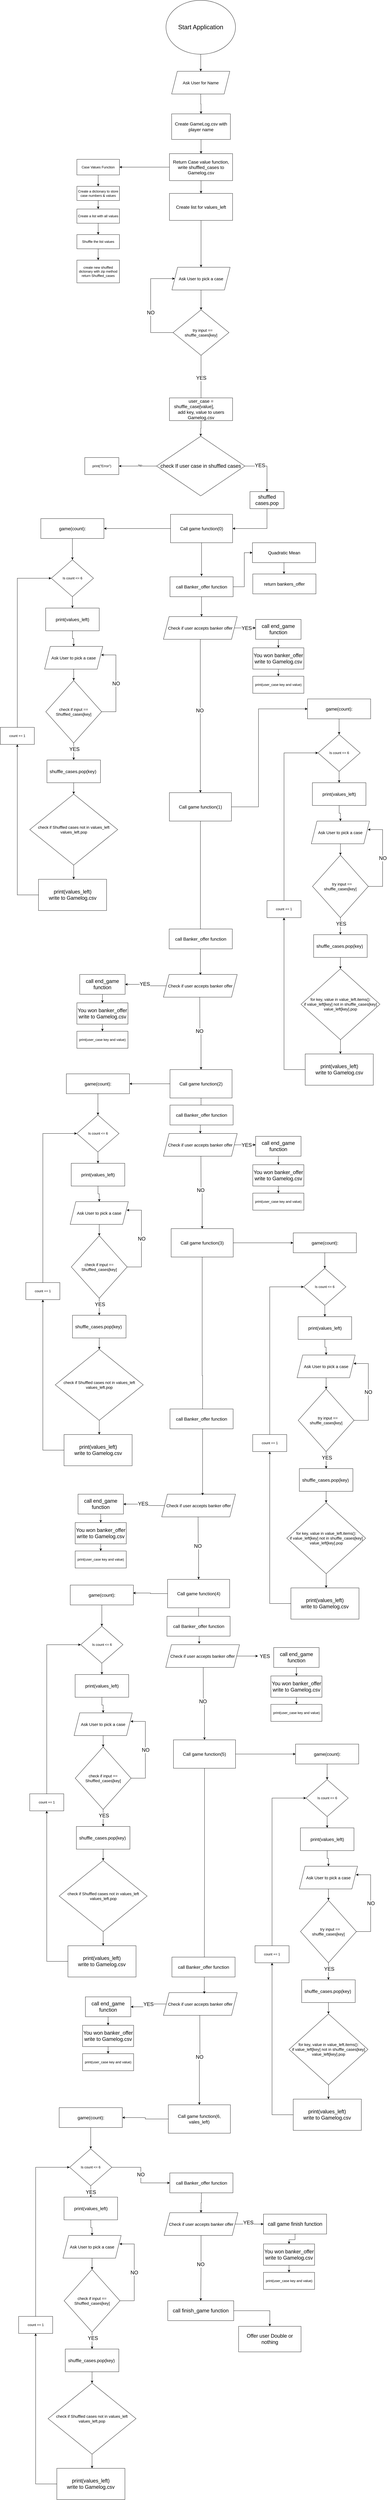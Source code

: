 <mxfile version="22.1.11" type="github">
  <diagram name="Page-1" id="jJ7mcivA_Vy1OE8EyqTP">
    <mxGraphModel dx="1802" dy="810" grid="1" gridSize="10" guides="1" tooltips="1" connect="1" arrows="1" fold="1" page="1" pageScale="1" pageWidth="850" pageHeight="1100" math="0" shadow="0">
      <root>
        <mxCell id="0" />
        <mxCell id="1" parent="0" />
        <mxCell id="ItPj21Zff-Ay7ue9UR-A-2" style="edgeStyle=orthogonalEdgeStyle;rounded=0;orthogonalLoop=1;jettySize=auto;html=1;entryX=0.5;entryY=0;entryDx=0;entryDy=0;" parent="1" source="ZPZEaO1pDgrNCMAehvOr-1" target="ItPj21Zff-Ay7ue9UR-A-4" edge="1">
          <mxGeometry relative="1" as="geometry">
            <mxPoint x="875" y="270" as="targetPoint" />
          </mxGeometry>
        </mxCell>
        <mxCell id="ZPZEaO1pDgrNCMAehvOr-1" value="&lt;font style=&quot;font-size: 22px;&quot;&gt;Start Application&lt;/font&gt;" style="ellipse;whiteSpace=wrap;html=1;" parent="1" vertex="1">
          <mxGeometry x="754" width="245" height="190" as="geometry" />
        </mxCell>
        <mxCell id="ItPj21Zff-Ay7ue9UR-A-3" style="edgeStyle=orthogonalEdgeStyle;rounded=0;orthogonalLoop=1;jettySize=auto;html=1;exitX=0.5;exitY=1;exitDx=0;exitDy=0;" parent="1" edge="1">
          <mxGeometry relative="1" as="geometry">
            <mxPoint x="875" y="330" as="sourcePoint" />
            <mxPoint x="875" y="330" as="targetPoint" />
          </mxGeometry>
        </mxCell>
        <mxCell id="FgihYTtlnY5JfmEfMLE0-1" style="edgeStyle=orthogonalEdgeStyle;rounded=0;orthogonalLoop=1;jettySize=auto;html=1;" parent="1" source="ItPj21Zff-Ay7ue9UR-A-4" target="FgihYTtlnY5JfmEfMLE0-2" edge="1">
          <mxGeometry relative="1" as="geometry">
            <mxPoint x="875.5" y="430" as="targetPoint" />
          </mxGeometry>
        </mxCell>
        <mxCell id="ItPj21Zff-Ay7ue9UR-A-4" value="&lt;font style=&quot;font-size: 15px;&quot;&gt;Ask User for Name&lt;/font&gt;" style="shape=parallelogram;perimeter=parallelogramPerimeter;whiteSpace=wrap;html=1;fixedSize=1;" parent="1" vertex="1">
          <mxGeometry x="774" y="250" width="205" height="80" as="geometry" />
        </mxCell>
        <mxCell id="FgihYTtlnY5JfmEfMLE0-4" value="" style="edgeStyle=orthogonalEdgeStyle;rounded=0;orthogonalLoop=1;jettySize=auto;html=1;" parent="1" source="FgihYTtlnY5JfmEfMLE0-2" target="FgihYTtlnY5JfmEfMLE0-3" edge="1">
          <mxGeometry relative="1" as="geometry" />
        </mxCell>
        <mxCell id="FgihYTtlnY5JfmEfMLE0-2" value="&lt;font style=&quot;font-size: 16px;&quot;&gt;Create GameLog.csv with player name&lt;/font&gt;" style="rounded=0;whiteSpace=wrap;html=1;" parent="1" vertex="1">
          <mxGeometry x="774" y="400" width="207" height="90" as="geometry" />
        </mxCell>
        <mxCell id="FgihYTtlnY5JfmEfMLE0-50" style="edgeStyle=orthogonalEdgeStyle;rounded=0;orthogonalLoop=1;jettySize=auto;html=1;entryX=0.5;entryY=0;entryDx=0;entryDy=0;" parent="1" source="FgihYTtlnY5JfmEfMLE0-3" target="FgihYTtlnY5JfmEfMLE0-49" edge="1">
          <mxGeometry relative="1" as="geometry" />
        </mxCell>
        <mxCell id="FgihYTtlnY5JfmEfMLE0-122" style="edgeStyle=orthogonalEdgeStyle;rounded=0;orthogonalLoop=1;jettySize=auto;html=1;entryX=1;entryY=0.5;entryDx=0;entryDy=0;" parent="1" source="FgihYTtlnY5JfmEfMLE0-3" target="FgihYTtlnY5JfmEfMLE0-6" edge="1">
          <mxGeometry relative="1" as="geometry" />
        </mxCell>
        <mxCell id="FgihYTtlnY5JfmEfMLE0-3" value="&lt;span style=&quot;font-size: 16px;&quot;&gt;Return Case value function, write shuffled_cases to Gamelog.csv&lt;/span&gt;" style="whiteSpace=wrap;html=1;rounded=0;" parent="1" vertex="1">
          <mxGeometry x="766.25" y="540" width="222.5" height="95" as="geometry" />
        </mxCell>
        <mxCell id="FgihYTtlnY5JfmEfMLE0-13" style="edgeStyle=orthogonalEdgeStyle;rounded=0;orthogonalLoop=1;jettySize=auto;html=1;" parent="1" source="FgihYTtlnY5JfmEfMLE0-6" target="FgihYTtlnY5JfmEfMLE0-14" edge="1">
          <mxGeometry relative="1" as="geometry">
            <mxPoint x="515" y="675" as="targetPoint" />
          </mxGeometry>
        </mxCell>
        <mxCell id="FgihYTtlnY5JfmEfMLE0-6" value="Case Values Function" style="rounded=0;whiteSpace=wrap;html=1;" parent="1" vertex="1">
          <mxGeometry x="440" y="560" width="150" height="55" as="geometry" />
        </mxCell>
        <mxCell id="FgihYTtlnY5JfmEfMLE0-15" style="edgeStyle=orthogonalEdgeStyle;rounded=0;orthogonalLoop=1;jettySize=auto;html=1;" parent="1" source="FgihYTtlnY5JfmEfMLE0-14" target="FgihYTtlnY5JfmEfMLE0-16" edge="1">
          <mxGeometry relative="1" as="geometry">
            <mxPoint x="515" y="745" as="targetPoint" />
          </mxGeometry>
        </mxCell>
        <mxCell id="FgihYTtlnY5JfmEfMLE0-14" value="Create a dictonary to store case numbers &amp;amp; values" style="rounded=0;whiteSpace=wrap;html=1;" parent="1" vertex="1">
          <mxGeometry x="440" y="655" width="150" height="50" as="geometry" />
        </mxCell>
        <mxCell id="FgihYTtlnY5JfmEfMLE0-17" style="edgeStyle=orthogonalEdgeStyle;rounded=0;orthogonalLoop=1;jettySize=auto;html=1;" parent="1" source="FgihYTtlnY5JfmEfMLE0-16" edge="1">
          <mxGeometry relative="1" as="geometry">
            <mxPoint x="515" y="825" as="targetPoint" />
          </mxGeometry>
        </mxCell>
        <mxCell id="FgihYTtlnY5JfmEfMLE0-16" value="Create a list with all values" style="rounded=0;whiteSpace=wrap;html=1;" parent="1" vertex="1">
          <mxGeometry x="440" y="735" width="150" height="50" as="geometry" />
        </mxCell>
        <mxCell id="FgihYTtlnY5JfmEfMLE0-22" value="create new shuffled dictonary with zip method&lt;br&gt;return Shuffled_cases" style="rounded=0;whiteSpace=wrap;html=1;" parent="1" vertex="1">
          <mxGeometry x="440" y="915" width="150" height="80" as="geometry" />
        </mxCell>
        <mxCell id="FgihYTtlnY5JfmEfMLE0-27" style="edgeStyle=orthogonalEdgeStyle;rounded=0;orthogonalLoop=1;jettySize=auto;html=1;entryX=0.5;entryY=0;entryDx=0;entryDy=0;" parent="1" source="FgihYTtlnY5JfmEfMLE0-26" target="FgihYTtlnY5JfmEfMLE0-22" edge="1">
          <mxGeometry relative="1" as="geometry" />
        </mxCell>
        <mxCell id="FgihYTtlnY5JfmEfMLE0-26" value="Shuffle the list values" style="rounded=0;whiteSpace=wrap;html=1;" parent="1" vertex="1">
          <mxGeometry x="440" y="825" width="150" height="50" as="geometry" />
        </mxCell>
        <mxCell id="FgihYTtlnY5JfmEfMLE0-38" value="" style="edgeStyle=orthogonalEdgeStyle;rounded=0;orthogonalLoop=1;jettySize=auto;html=1;" parent="1" source="FgihYTtlnY5JfmEfMLE0-29" target="FgihYTtlnY5JfmEfMLE0-37" edge="1">
          <mxGeometry relative="1" as="geometry" />
        </mxCell>
        <mxCell id="FgihYTtlnY5JfmEfMLE0-29" value="&lt;font style=&quot;font-size: 15px;&quot;&gt;Ask User to pick a case&lt;/font&gt;" style="shape=parallelogram;perimeter=parallelogramPerimeter;whiteSpace=wrap;html=1;fixedSize=1;" parent="1" vertex="1">
          <mxGeometry x="775" y="940" width="205" height="80" as="geometry" />
        </mxCell>
        <mxCell id="FgihYTtlnY5JfmEfMLE0-39" style="edgeStyle=orthogonalEdgeStyle;rounded=0;orthogonalLoop=1;jettySize=auto;html=1;" parent="1" source="FgihYTtlnY5JfmEfMLE0-37" edge="1">
          <mxGeometry relative="1" as="geometry">
            <mxPoint x="877.495" y="1450" as="targetPoint" />
          </mxGeometry>
        </mxCell>
        <mxCell id="FgihYTtlnY5JfmEfMLE0-42" value="&lt;font style=&quot;font-size: 18px;&quot;&gt;YES&lt;/font&gt;" style="edgeLabel;html=1;align=center;verticalAlign=middle;resizable=0;points=[];" parent="FgihYTtlnY5JfmEfMLE0-39" vertex="1" connectable="0">
          <mxGeometry x="-0.018" y="1" relative="1" as="geometry">
            <mxPoint x="-1" y="-19" as="offset" />
          </mxGeometry>
        </mxCell>
        <mxCell id="FgihYTtlnY5JfmEfMLE0-40" style="edgeStyle=orthogonalEdgeStyle;rounded=0;orthogonalLoop=1;jettySize=auto;html=1;entryX=0;entryY=0.5;entryDx=0;entryDy=0;" parent="1" source="FgihYTtlnY5JfmEfMLE0-37" target="FgihYTtlnY5JfmEfMLE0-29" edge="1">
          <mxGeometry relative="1" as="geometry">
            <Array as="points">
              <mxPoint x="700" y="1170" />
              <mxPoint x="700" y="980" />
            </Array>
          </mxGeometry>
        </mxCell>
        <mxCell id="FgihYTtlnY5JfmEfMLE0-41" value="&lt;font style=&quot;font-size: 18px;&quot;&gt;NO&lt;/font&gt;" style="edgeLabel;html=1;align=center;verticalAlign=middle;resizable=0;points=[];" parent="FgihYTtlnY5JfmEfMLE0-40" vertex="1" connectable="0">
          <mxGeometry x="-0.156" relative="1" as="geometry">
            <mxPoint as="offset" />
          </mxGeometry>
        </mxCell>
        <mxCell id="FgihYTtlnY5JfmEfMLE0-37" value="&lt;font style=&quot;font-size: 14px;&quot;&gt;&amp;nbsp; &amp;nbsp;try input == shuffle_cases[key]&lt;/font&gt;" style="rhombus;whiteSpace=wrap;html=1;" parent="1" vertex="1">
          <mxGeometry x="779.06" y="1090" width="196.87" height="160" as="geometry" />
        </mxCell>
        <mxCell id="FgihYTtlnY5JfmEfMLE0-80" style="edgeStyle=orthogonalEdgeStyle;rounded=0;orthogonalLoop=1;jettySize=auto;html=1;" parent="1" source="FgihYTtlnY5JfmEfMLE0-43" target="FgihYTtlnY5JfmEfMLE0-81" edge="1">
          <mxGeometry relative="1" as="geometry">
            <mxPoint x="877.5" y="1550" as="targetPoint" />
          </mxGeometry>
        </mxCell>
        <mxCell id="FgihYTtlnY5JfmEfMLE0-43" value="&lt;span style=&quot;font-size: 16px;&quot;&gt;user_case = shuffle_case[value],&amp;nbsp; &amp;nbsp; &amp;nbsp; &amp;nbsp; &amp;nbsp; &amp;nbsp; add key, value to users Gamelog.csv&lt;/span&gt;" style="whiteSpace=wrap;html=1;rounded=0;" parent="1" vertex="1">
          <mxGeometry x="766.25" y="1400" width="222.5" height="80" as="geometry" />
        </mxCell>
        <mxCell id="FgihYTtlnY5JfmEfMLE0-53" style="edgeStyle=orthogonalEdgeStyle;rounded=0;orthogonalLoop=1;jettySize=auto;html=1;entryX=0.5;entryY=0;entryDx=0;entryDy=0;" parent="1" source="FgihYTtlnY5JfmEfMLE0-49" target="FgihYTtlnY5JfmEfMLE0-29" edge="1">
          <mxGeometry relative="1" as="geometry">
            <mxPoint x="877.5" y="817.5" as="targetPoint" />
          </mxGeometry>
        </mxCell>
        <mxCell id="FgihYTtlnY5JfmEfMLE0-49" value="&lt;span style=&quot;font-size: 16px;&quot;&gt;Create list for values_left&lt;/span&gt;" style="whiteSpace=wrap;html=1;rounded=0;" parent="1" vertex="1">
          <mxGeometry x="766.25" y="680" width="222.5" height="95" as="geometry" />
        </mxCell>
        <mxCell id="FgihYTtlnY5JfmEfMLE0-64" style="edgeStyle=orthogonalEdgeStyle;rounded=0;orthogonalLoop=1;jettySize=auto;html=1;entryX=1;entryY=0.5;entryDx=0;entryDy=0;" parent="1" source="FgihYTtlnY5JfmEfMLE0-60" target="FgihYTtlnY5JfmEfMLE0-63" edge="1">
          <mxGeometry relative="1" as="geometry" />
        </mxCell>
        <mxCell id="FgihYTtlnY5JfmEfMLE0-102" style="edgeStyle=orthogonalEdgeStyle;rounded=0;orthogonalLoop=1;jettySize=auto;html=1;" parent="1" source="FgihYTtlnY5JfmEfMLE0-60" edge="1">
          <mxGeometry relative="1" as="geometry">
            <mxPoint x="879.375" y="2028" as="targetPoint" />
          </mxGeometry>
        </mxCell>
        <mxCell id="FgihYTtlnY5JfmEfMLE0-60" value="&lt;span style=&quot;font-size: 16px;&quot;&gt;Call game function(0)&lt;/span&gt;" style="whiteSpace=wrap;html=1;rounded=0;" parent="1" vertex="1">
          <mxGeometry x="770" y="1810" width="218.75" height="100" as="geometry" />
        </mxCell>
        <mxCell id="FgihYTtlnY5JfmEfMLE0-67" value="" style="edgeStyle=orthogonalEdgeStyle;rounded=0;orthogonalLoop=1;jettySize=auto;html=1;" parent="1" source="FgihYTtlnY5JfmEfMLE0-63" target="FgihYTtlnY5JfmEfMLE0-66" edge="1">
          <mxGeometry relative="1" as="geometry" />
        </mxCell>
        <mxCell id="FgihYTtlnY5JfmEfMLE0-63" value="&lt;span style=&quot;font-size: 16px;&quot;&gt;game(count):&lt;br&gt;&lt;/span&gt;" style="whiteSpace=wrap;html=1;rounded=0;" parent="1" vertex="1">
          <mxGeometry x="312.87" y="1825" width="222.5" height="70" as="geometry" />
        </mxCell>
        <mxCell id="FgihYTtlnY5JfmEfMLE0-71" style="edgeStyle=orthogonalEdgeStyle;rounded=0;orthogonalLoop=1;jettySize=auto;html=1;" parent="1" source="FgihYTtlnY5JfmEfMLE0-123" target="FgihYTtlnY5JfmEfMLE0-70" edge="1">
          <mxGeometry relative="1" as="geometry" />
        </mxCell>
        <mxCell id="FgihYTtlnY5JfmEfMLE0-66" value="Is count &amp;lt;= 6" style="rhombus;whiteSpace=wrap;html=1;rounded=0;" parent="1" vertex="1">
          <mxGeometry x="349.75" y="1970" width="148.75" height="130" as="geometry" />
        </mxCell>
        <mxCell id="FgihYTtlnY5JfmEfMLE0-77" style="edgeStyle=orthogonalEdgeStyle;rounded=0;orthogonalLoop=1;jettySize=auto;html=1;entryX=0.5;entryY=0;entryDx=0;entryDy=0;" parent="1" source="FgihYTtlnY5JfmEfMLE0-70" target="FgihYTtlnY5JfmEfMLE0-76" edge="1">
          <mxGeometry relative="1" as="geometry" />
        </mxCell>
        <mxCell id="FgihYTtlnY5JfmEfMLE0-70" value="&lt;font style=&quot;font-size: 15px;&quot;&gt;Ask User to pick a case&lt;/font&gt;" style="shape=parallelogram;perimeter=parallelogramPerimeter;whiteSpace=wrap;html=1;fixedSize=1;" parent="1" vertex="1">
          <mxGeometry x="326.27" y="2275" width="205" height="80" as="geometry" />
        </mxCell>
        <mxCell id="FgihYTtlnY5JfmEfMLE0-74" style="edgeStyle=orthogonalEdgeStyle;rounded=0;orthogonalLoop=1;jettySize=auto;html=1;entryX=0.972;entryY=0.375;entryDx=0;entryDy=0;entryPerimeter=0;" parent="1" source="FgihYTtlnY5JfmEfMLE0-76" target="FgihYTtlnY5JfmEfMLE0-70" edge="1">
          <mxGeometry relative="1" as="geometry">
            <mxPoint x="332.52" y="2275" as="targetPoint" />
            <Array as="points">
              <mxPoint x="577.52" y="2505" />
              <mxPoint x="577.52" y="2305" />
            </Array>
          </mxGeometry>
        </mxCell>
        <mxCell id="FgihYTtlnY5JfmEfMLE0-75" value="&lt;font style=&quot;font-size: 18px;&quot;&gt;NO&lt;/font&gt;" style="edgeLabel;html=1;align=center;verticalAlign=middle;resizable=0;points=[];" parent="FgihYTtlnY5JfmEfMLE0-74" vertex="1" connectable="0">
          <mxGeometry x="-0.156" relative="1" as="geometry">
            <mxPoint y="-22" as="offset" />
          </mxGeometry>
        </mxCell>
        <mxCell id="FgihYTtlnY5JfmEfMLE0-82" style="edgeStyle=orthogonalEdgeStyle;rounded=0;orthogonalLoop=1;jettySize=auto;html=1;" parent="1" source="FgihYTtlnY5JfmEfMLE0-76" target="FgihYTtlnY5JfmEfMLE0-83" edge="1">
          <mxGeometry relative="1" as="geometry">
            <mxPoint x="428.775" y="2695" as="targetPoint" />
          </mxGeometry>
        </mxCell>
        <mxCell id="FgihYTtlnY5JfmEfMLE0-84" value="&lt;font style=&quot;font-size: 18px;&quot;&gt;YES&lt;/font&gt;" style="edgeLabel;html=1;align=center;verticalAlign=middle;resizable=0;points=[];" parent="FgihYTtlnY5JfmEfMLE0-82" vertex="1" connectable="0">
          <mxGeometry x="-0.267" y="2" relative="1" as="geometry">
            <mxPoint as="offset" />
          </mxGeometry>
        </mxCell>
        <mxCell id="FgihYTtlnY5JfmEfMLE0-76" value="&lt;font style=&quot;font-size: 14px;&quot;&gt;check if input == Shuffled_cases[key]&lt;/font&gt;" style="rhombus;whiteSpace=wrap;html=1;" parent="1" vertex="1">
          <mxGeometry x="330.34" y="2395" width="196.87" height="220" as="geometry" />
        </mxCell>
        <mxCell id="FgihYTtlnY5JfmEfMLE0-160" style="edgeStyle=orthogonalEdgeStyle;rounded=0;orthogonalLoop=1;jettySize=auto;html=1;entryX=0.5;entryY=0;entryDx=0;entryDy=0;" parent="1" source="FgihYTtlnY5JfmEfMLE0-81" target="FgihYTtlnY5JfmEfMLE0-159" edge="1">
          <mxGeometry relative="1" as="geometry" />
        </mxCell>
        <mxCell id="FgihYTtlnY5JfmEfMLE0-162" value="&lt;font style=&quot;font-size: 18px;&quot;&gt;YES&lt;/font&gt;" style="edgeLabel;html=1;align=center;verticalAlign=middle;resizable=0;points=[];" parent="FgihYTtlnY5JfmEfMLE0-160" vertex="1" connectable="0">
          <mxGeometry x="-0.374" y="2" relative="1" as="geometry">
            <mxPoint as="offset" />
          </mxGeometry>
        </mxCell>
        <mxCell id="FgihYTtlnY5JfmEfMLE0-364" style="edgeStyle=orthogonalEdgeStyle;rounded=0;orthogonalLoop=1;jettySize=auto;html=1;" parent="1" source="FgihYTtlnY5JfmEfMLE0-81" target="FgihYTtlnY5JfmEfMLE0-365" edge="1">
          <mxGeometry relative="1" as="geometry">
            <mxPoint x="550" y="1640" as="targetPoint" />
          </mxGeometry>
        </mxCell>
        <mxCell id="27x3IcKXGuFFIr86rY-s-1" value="No" style="edgeLabel;html=1;align=center;verticalAlign=middle;resizable=0;points=[];" vertex="1" connectable="0" parent="FgihYTtlnY5JfmEfMLE0-364">
          <mxGeometry x="-0.126" y="-2" relative="1" as="geometry">
            <mxPoint as="offset" />
          </mxGeometry>
        </mxCell>
        <mxCell id="FgihYTtlnY5JfmEfMLE0-81" value="&lt;font style=&quot;font-size: 18px;&quot;&gt;check If user case in shuffled cases&lt;/font&gt;" style="rhombus;whiteSpace=wrap;html=1;" parent="1" vertex="1">
          <mxGeometry x="721.03" y="1535" width="310.94" height="210" as="geometry" />
        </mxCell>
        <mxCell id="FgihYTtlnY5JfmEfMLE0-90" value="" style="edgeStyle=orthogonalEdgeStyle;rounded=0;orthogonalLoop=1;jettySize=auto;html=1;" parent="1" source="FgihYTtlnY5JfmEfMLE0-83" edge="1">
          <mxGeometry relative="1" as="geometry">
            <mxPoint x="428.75" y="2795" as="targetPoint" />
          </mxGeometry>
        </mxCell>
        <mxCell id="FgihYTtlnY5JfmEfMLE0-83" value="&lt;font size=&quot;3&quot;&gt;shuffle_cases.pop(key)&amp;nbsp;&lt;/font&gt;" style="rounded=0;whiteSpace=wrap;html=1;" parent="1" vertex="1">
          <mxGeometry x="334.41" y="2675" width="188.74" height="80" as="geometry" />
        </mxCell>
        <mxCell id="FgihYTtlnY5JfmEfMLE0-92" style="edgeStyle=orthogonalEdgeStyle;rounded=0;orthogonalLoop=1;jettySize=auto;html=1;" parent="1" source="FgihYTtlnY5JfmEfMLE0-91" edge="1">
          <mxGeometry relative="1" as="geometry">
            <mxPoint x="428.75" y="3095" as="targetPoint" />
          </mxGeometry>
        </mxCell>
        <mxCell id="FgihYTtlnY5JfmEfMLE0-91" value="&lt;font style=&quot;font-size: 14px;&quot;&gt;check if Shuffled cases not in values_left&lt;br&gt;values_left.pop&lt;br&gt;&lt;/font&gt;" style="rhombus;whiteSpace=wrap;html=1;" parent="1" vertex="1">
          <mxGeometry x="273.78" y="2795" width="310" height="250" as="geometry" />
        </mxCell>
        <mxCell id="FgihYTtlnY5JfmEfMLE0-96" style="edgeStyle=orthogonalEdgeStyle;rounded=0;orthogonalLoop=1;jettySize=auto;html=1;entryX=0;entryY=0.5;entryDx=0;entryDy=0;exitX=0.5;exitY=0;exitDx=0;exitDy=0;" parent="1" source="FgihYTtlnY5JfmEfMLE0-101" target="FgihYTtlnY5JfmEfMLE0-66" edge="1">
          <mxGeometry relative="1" as="geometry">
            <mxPoint x="120" y="2510" as="sourcePoint" />
            <Array as="points">
              <mxPoint x="230" y="2035" />
            </Array>
          </mxGeometry>
        </mxCell>
        <mxCell id="FgihYTtlnY5JfmEfMLE0-100" style="edgeStyle=orthogonalEdgeStyle;rounded=0;orthogonalLoop=1;jettySize=auto;html=1;entryX=0.5;entryY=1;entryDx=0;entryDy=0;" parent="1" source="FgihYTtlnY5JfmEfMLE0-94" target="FgihYTtlnY5JfmEfMLE0-101" edge="1">
          <mxGeometry relative="1" as="geometry">
            <mxPoint x="62.325" y="2640" as="targetPoint" />
            <Array as="points">
              <mxPoint x="230" y="3030" />
              <mxPoint x="230" y="2640" />
            </Array>
          </mxGeometry>
        </mxCell>
        <mxCell id="FgihYTtlnY5JfmEfMLE0-94" value="&lt;font style=&quot;font-size: 18px;&quot;&gt;print(values_left)&lt;br&gt;write to Gamelog.csv&lt;/font&gt;" style="rounded=0;whiteSpace=wrap;html=1;" parent="1" vertex="1">
          <mxGeometry x="304.65" y="3095" width="240" height="110" as="geometry" />
        </mxCell>
        <mxCell id="FgihYTtlnY5JfmEfMLE0-101" value="count += 1" style="rounded=0;whiteSpace=wrap;html=1;" parent="1" vertex="1">
          <mxGeometry x="170.005" y="2560" width="120" height="60" as="geometry" />
        </mxCell>
        <mxCell id="FgihYTtlnY5JfmEfMLE0-105" style="edgeStyle=orthogonalEdgeStyle;rounded=0;orthogonalLoop=1;jettySize=auto;html=1;entryX=0;entryY=0.5;entryDx=0;entryDy=0;" parent="1" source="FgihYTtlnY5JfmEfMLE0-104" target="FgihYTtlnY5JfmEfMLE0-106" edge="1">
          <mxGeometry relative="1" as="geometry">
            <mxPoint x="1140" y="2065" as="targetPoint" />
            <Array as="points">
              <mxPoint x="1030" y="2065" />
              <mxPoint x="1030" y="1945" />
            </Array>
          </mxGeometry>
        </mxCell>
        <mxCell id="FgihYTtlnY5JfmEfMLE0-112" style="edgeStyle=orthogonalEdgeStyle;rounded=0;orthogonalLoop=1;jettySize=auto;html=1;" parent="1" source="FgihYTtlnY5JfmEfMLE0-104" edge="1">
          <mxGeometry relative="1" as="geometry">
            <mxPoint x="879.4" y="2170" as="targetPoint" />
          </mxGeometry>
        </mxCell>
        <mxCell id="FgihYTtlnY5JfmEfMLE0-104" value="&lt;span style=&quot;font-size: 16px;&quot;&gt;call Banker_offer function&lt;br&gt;&lt;/span&gt;" style="whiteSpace=wrap;html=1;rounded=0;" parent="1" vertex="1">
          <mxGeometry x="768.13" y="2030" width="222.5" height="70" as="geometry" />
        </mxCell>
        <mxCell id="FgihYTtlnY5JfmEfMLE0-108" value="" style="edgeStyle=orthogonalEdgeStyle;rounded=0;orthogonalLoop=1;jettySize=auto;html=1;entryX=0.494;entryY=0;entryDx=0;entryDy=0;entryPerimeter=0;" parent="1" source="FgihYTtlnY5JfmEfMLE0-106" target="FgihYTtlnY5JfmEfMLE0-109" edge="1">
          <mxGeometry relative="1" as="geometry">
            <mxPoint x="1170.04" y="2075" as="targetPoint" />
          </mxGeometry>
        </mxCell>
        <mxCell id="FgihYTtlnY5JfmEfMLE0-106" value="&lt;span style=&quot;font-size: 16px;&quot;&gt;Quadratic Mean&lt;br&gt;&lt;/span&gt;" style="whiteSpace=wrap;html=1;rounded=0;" parent="1" vertex="1">
          <mxGeometry x="1058.74" y="1910" width="222.5" height="70" as="geometry" />
        </mxCell>
        <mxCell id="FgihYTtlnY5JfmEfMLE0-109" value="&lt;span style=&quot;font-size: 16px;&quot;&gt;return bankers_offer&lt;br&gt;&lt;/span&gt;" style="whiteSpace=wrap;html=1;rounded=0;" parent="1" vertex="1">
          <mxGeometry x="1060" y="2020" width="222.5" height="70" as="geometry" />
        </mxCell>
        <mxCell id="FgihYTtlnY5JfmEfMLE0-115" style="edgeStyle=orthogonalEdgeStyle;rounded=0;orthogonalLoop=1;jettySize=auto;html=1;entryX=0.5;entryY=0;entryDx=0;entryDy=0;" parent="1" source="FgihYTtlnY5JfmEfMLE0-114" target="FgihYTtlnY5JfmEfMLE0-152" edge="1">
          <mxGeometry relative="1" as="geometry">
            <mxPoint x="876" y="2420" as="targetPoint" />
          </mxGeometry>
        </mxCell>
        <mxCell id="FgihYTtlnY5JfmEfMLE0-117" value="&lt;font style=&quot;font-size: 18px;&quot;&gt;NO&lt;/font&gt;" style="edgeLabel;html=1;align=center;verticalAlign=middle;resizable=0;points=[];" parent="FgihYTtlnY5JfmEfMLE0-115" vertex="1" connectable="0">
          <mxGeometry x="-0.072" y="-2" relative="1" as="geometry">
            <mxPoint as="offset" />
          </mxGeometry>
        </mxCell>
        <mxCell id="FgihYTtlnY5JfmEfMLE0-118" style="edgeStyle=orthogonalEdgeStyle;rounded=0;orthogonalLoop=1;jettySize=auto;html=1;" parent="1" source="FgihYTtlnY5JfmEfMLE0-114" edge="1">
          <mxGeometry relative="1" as="geometry">
            <mxPoint x="1070" y="2210" as="targetPoint" />
          </mxGeometry>
        </mxCell>
        <mxCell id="FgihYTtlnY5JfmEfMLE0-119" value="&lt;font style=&quot;font-size: 18px;&quot;&gt;YES&lt;/font&gt;" style="edgeLabel;html=1;align=center;verticalAlign=middle;resizable=0;points=[];" parent="FgihYTtlnY5JfmEfMLE0-118" vertex="1" connectable="0">
          <mxGeometry x="0.179" relative="1" as="geometry">
            <mxPoint x="-1" as="offset" />
          </mxGeometry>
        </mxCell>
        <mxCell id="FgihYTtlnY5JfmEfMLE0-114" value="&lt;font style=&quot;font-size: 15px;&quot;&gt;Check if user accepts banker offer&lt;/font&gt;" style="shape=parallelogram;perimeter=parallelogramPerimeter;whiteSpace=wrap;html=1;fixedSize=1;" parent="1" vertex="1">
          <mxGeometry x="745" y="2170" width="260" height="80" as="geometry" />
        </mxCell>
        <mxCell id="FgihYTtlnY5JfmEfMLE0-130" value="" style="edgeStyle=orthogonalEdgeStyle;rounded=0;orthogonalLoop=1;jettySize=auto;html=1;" parent="1" source="FgihYTtlnY5JfmEfMLE0-120" target="FgihYTtlnY5JfmEfMLE0-129" edge="1">
          <mxGeometry relative="1" as="geometry" />
        </mxCell>
        <mxCell id="FgihYTtlnY5JfmEfMLE0-120" value="&lt;font style=&quot;font-size: 18px;&quot;&gt;call end_game function&lt;/font&gt;" style="rounded=0;whiteSpace=wrap;html=1;" parent="1" vertex="1">
          <mxGeometry x="1070" y="2180" width="160" height="70" as="geometry" />
        </mxCell>
        <mxCell id="FgihYTtlnY5JfmEfMLE0-124" value="" style="edgeStyle=orthogonalEdgeStyle;rounded=0;orthogonalLoop=1;jettySize=auto;html=1;" parent="1" source="FgihYTtlnY5JfmEfMLE0-66" target="FgihYTtlnY5JfmEfMLE0-123" edge="1">
          <mxGeometry relative="1" as="geometry">
            <mxPoint x="424" y="2100" as="sourcePoint" />
            <mxPoint x="424" y="2170" as="targetPoint" />
          </mxGeometry>
        </mxCell>
        <mxCell id="FgihYTtlnY5JfmEfMLE0-123" value="&lt;font size=&quot;3&quot;&gt;print(values_left)&lt;/font&gt;" style="rounded=0;whiteSpace=wrap;html=1;" parent="1" vertex="1">
          <mxGeometry x="330" y="2140" width="188.74" height="80" as="geometry" />
        </mxCell>
        <mxCell id="FgihYTtlnY5JfmEfMLE0-154" style="edgeStyle=orthogonalEdgeStyle;rounded=0;orthogonalLoop=1;jettySize=auto;html=1;" parent="1" source="FgihYTtlnY5JfmEfMLE0-129" target="FgihYTtlnY5JfmEfMLE0-155" edge="1">
          <mxGeometry relative="1" as="geometry">
            <mxPoint x="1150" y="2380" as="targetPoint" />
          </mxGeometry>
        </mxCell>
        <mxCell id="FgihYTtlnY5JfmEfMLE0-129" value="&lt;font style=&quot;font-size: 18px;&quot;&gt;You won banker_offer write to Gamelog.csv&lt;/font&gt;" style="whiteSpace=wrap;html=1;rounded=0;" parent="1" vertex="1">
          <mxGeometry x="1060" y="2280" width="180" height="75" as="geometry" />
        </mxCell>
        <mxCell id="FgihYTtlnY5JfmEfMLE0-131" value="" style="edgeStyle=orthogonalEdgeStyle;rounded=0;orthogonalLoop=1;jettySize=auto;html=1;" parent="1" source="FgihYTtlnY5JfmEfMLE0-132" target="FgihYTtlnY5JfmEfMLE0-134" edge="1">
          <mxGeometry relative="1" as="geometry" />
        </mxCell>
        <mxCell id="FgihYTtlnY5JfmEfMLE0-132" value="&lt;span style=&quot;font-size: 16px;&quot;&gt;game(count):&lt;br&gt;&lt;/span&gt;" style="whiteSpace=wrap;html=1;rounded=0;" parent="1" vertex="1">
          <mxGeometry x="1252.88" y="2460" width="222.5" height="70" as="geometry" />
        </mxCell>
        <mxCell id="FgihYTtlnY5JfmEfMLE0-133" style="edgeStyle=orthogonalEdgeStyle;rounded=0;orthogonalLoop=1;jettySize=auto;html=1;" parent="1" source="FgihYTtlnY5JfmEfMLE0-151" target="FgihYTtlnY5JfmEfMLE0-136" edge="1">
          <mxGeometry relative="1" as="geometry" />
        </mxCell>
        <mxCell id="FgihYTtlnY5JfmEfMLE0-134" value="Is count &amp;lt;= 6" style="rhombus;whiteSpace=wrap;html=1;rounded=0;" parent="1" vertex="1">
          <mxGeometry x="1289.75" y="2585" width="148.75" height="130" as="geometry" />
        </mxCell>
        <mxCell id="FgihYTtlnY5JfmEfMLE0-135" style="edgeStyle=orthogonalEdgeStyle;rounded=0;orthogonalLoop=1;jettySize=auto;html=1;entryX=0.5;entryY=0;entryDx=0;entryDy=0;" parent="1" source="FgihYTtlnY5JfmEfMLE0-136" target="FgihYTtlnY5JfmEfMLE0-141" edge="1">
          <mxGeometry relative="1" as="geometry" />
        </mxCell>
        <mxCell id="FgihYTtlnY5JfmEfMLE0-136" value="&lt;font style=&quot;font-size: 15px;&quot;&gt;Ask User to pick a case&lt;/font&gt;" style="shape=parallelogram;perimeter=parallelogramPerimeter;whiteSpace=wrap;html=1;fixedSize=1;" parent="1" vertex="1">
          <mxGeometry x="1266.27" y="2890" width="205" height="80" as="geometry" />
        </mxCell>
        <mxCell id="FgihYTtlnY5JfmEfMLE0-137" style="edgeStyle=orthogonalEdgeStyle;rounded=0;orthogonalLoop=1;jettySize=auto;html=1;entryX=0.972;entryY=0.375;entryDx=0;entryDy=0;entryPerimeter=0;" parent="1" source="FgihYTtlnY5JfmEfMLE0-141" target="FgihYTtlnY5JfmEfMLE0-136" edge="1">
          <mxGeometry relative="1" as="geometry">
            <mxPoint x="1272.52" y="2890" as="targetPoint" />
            <Array as="points">
              <mxPoint x="1517.52" y="3120" />
              <mxPoint x="1517.52" y="2920" />
            </Array>
          </mxGeometry>
        </mxCell>
        <mxCell id="FgihYTtlnY5JfmEfMLE0-138" value="&lt;font style=&quot;font-size: 18px;&quot;&gt;NO&lt;/font&gt;" style="edgeLabel;html=1;align=center;verticalAlign=middle;resizable=0;points=[];" parent="FgihYTtlnY5JfmEfMLE0-137" vertex="1" connectable="0">
          <mxGeometry x="-0.156" relative="1" as="geometry">
            <mxPoint y="-22" as="offset" />
          </mxGeometry>
        </mxCell>
        <mxCell id="FgihYTtlnY5JfmEfMLE0-139" style="edgeStyle=orthogonalEdgeStyle;rounded=0;orthogonalLoop=1;jettySize=auto;html=1;" parent="1" source="FgihYTtlnY5JfmEfMLE0-141" target="FgihYTtlnY5JfmEfMLE0-143" edge="1">
          <mxGeometry relative="1" as="geometry">
            <mxPoint x="1368.775" y="3310" as="targetPoint" />
          </mxGeometry>
        </mxCell>
        <mxCell id="FgihYTtlnY5JfmEfMLE0-140" value="&lt;font style=&quot;font-size: 18px;&quot;&gt;YES&lt;/font&gt;" style="edgeLabel;html=1;align=center;verticalAlign=middle;resizable=0;points=[];" parent="FgihYTtlnY5JfmEfMLE0-139" vertex="1" connectable="0">
          <mxGeometry x="-0.267" y="2" relative="1" as="geometry">
            <mxPoint as="offset" />
          </mxGeometry>
        </mxCell>
        <mxCell id="FgihYTtlnY5JfmEfMLE0-141" value="&lt;font style=&quot;font-size: 14px;&quot;&gt;&amp;nbsp; &amp;nbsp;try input == shuffle_cases[key]&lt;/font&gt;" style="rhombus;whiteSpace=wrap;html=1;" parent="1" vertex="1">
          <mxGeometry x="1270.34" y="3010" width="196.87" height="220" as="geometry" />
        </mxCell>
        <mxCell id="FgihYTtlnY5JfmEfMLE0-142" value="" style="edgeStyle=orthogonalEdgeStyle;rounded=0;orthogonalLoop=1;jettySize=auto;html=1;" parent="1" source="FgihYTtlnY5JfmEfMLE0-143" edge="1">
          <mxGeometry relative="1" as="geometry">
            <mxPoint x="1368.75" y="3410" as="targetPoint" />
          </mxGeometry>
        </mxCell>
        <mxCell id="FgihYTtlnY5JfmEfMLE0-143" value="&lt;font size=&quot;3&quot;&gt;shuffle_cases.pop(key)&amp;nbsp;&lt;/font&gt;" style="rounded=0;whiteSpace=wrap;html=1;" parent="1" vertex="1">
          <mxGeometry x="1274.41" y="3290" width="188.74" height="80" as="geometry" />
        </mxCell>
        <mxCell id="FgihYTtlnY5JfmEfMLE0-144" style="edgeStyle=orthogonalEdgeStyle;rounded=0;orthogonalLoop=1;jettySize=auto;html=1;" parent="1" source="FgihYTtlnY5JfmEfMLE0-145" edge="1">
          <mxGeometry relative="1" as="geometry">
            <mxPoint x="1368.75" y="3710" as="targetPoint" />
          </mxGeometry>
        </mxCell>
        <mxCell id="FgihYTtlnY5JfmEfMLE0-145" value="&lt;font style=&quot;font-size: 14px;&quot;&gt;for key, value in value_left.items():&lt;br&gt;if value_left[key] not in shuffle_cases[key]&lt;br&gt;value_left[key].pop&lt;br&gt;&lt;/font&gt;" style="rhombus;whiteSpace=wrap;html=1;" parent="1" vertex="1">
          <mxGeometry x="1230" y="3410" width="278.04" height="250" as="geometry" />
        </mxCell>
        <mxCell id="FgihYTtlnY5JfmEfMLE0-146" style="edgeStyle=orthogonalEdgeStyle;rounded=0;orthogonalLoop=1;jettySize=auto;html=1;entryX=0;entryY=0.5;entryDx=0;entryDy=0;exitX=0.5;exitY=0;exitDx=0;exitDy=0;" parent="1" target="FgihYTtlnY5JfmEfMLE0-134" edge="1">
          <mxGeometry relative="1" as="geometry">
            <mxPoint x="1170.005" y="3175" as="sourcePoint" />
            <Array as="points">
              <mxPoint x="1170" y="2650" />
            </Array>
          </mxGeometry>
        </mxCell>
        <mxCell id="FgihYTtlnY5JfmEfMLE0-147" style="edgeStyle=orthogonalEdgeStyle;rounded=0;orthogonalLoop=1;jettySize=auto;html=1;entryX=0.5;entryY=1;entryDx=0;entryDy=0;" parent="1" source="FgihYTtlnY5JfmEfMLE0-148" target="FgihYTtlnY5JfmEfMLE0-149" edge="1">
          <mxGeometry relative="1" as="geometry">
            <mxPoint x="1170.005" y="3235" as="targetPoint" />
            <Array as="points">
              <mxPoint x="1170" y="3765" />
            </Array>
          </mxGeometry>
        </mxCell>
        <mxCell id="FgihYTtlnY5JfmEfMLE0-148" value="&lt;font style=&quot;font-size: 18px;&quot;&gt;print(values_left)&lt;br&gt;write to Gamelog.csv&lt;/font&gt;" style="rounded=0;whiteSpace=wrap;html=1;" parent="1" vertex="1">
          <mxGeometry x="1244.65" y="3710" width="240" height="110" as="geometry" />
        </mxCell>
        <mxCell id="FgihYTtlnY5JfmEfMLE0-149" value="count += 1" style="rounded=0;whiteSpace=wrap;html=1;" parent="1" vertex="1">
          <mxGeometry x="1109.995" y="3170" width="120" height="60" as="geometry" />
        </mxCell>
        <mxCell id="FgihYTtlnY5JfmEfMLE0-150" value="" style="edgeStyle=orthogonalEdgeStyle;rounded=0;orthogonalLoop=1;jettySize=auto;html=1;" parent="1" source="FgihYTtlnY5JfmEfMLE0-134" target="FgihYTtlnY5JfmEfMLE0-151" edge="1">
          <mxGeometry relative="1" as="geometry">
            <mxPoint x="1364" y="2715" as="sourcePoint" />
            <mxPoint x="1364" y="2785" as="targetPoint" />
          </mxGeometry>
        </mxCell>
        <mxCell id="FgihYTtlnY5JfmEfMLE0-151" value="&lt;font size=&quot;3&quot;&gt;print(values_left)&lt;/font&gt;" style="rounded=0;whiteSpace=wrap;html=1;" parent="1" vertex="1">
          <mxGeometry x="1270" y="2755" width="188.74" height="80" as="geometry" />
        </mxCell>
        <mxCell id="FgihYTtlnY5JfmEfMLE0-153" style="edgeStyle=orthogonalEdgeStyle;rounded=0;orthogonalLoop=1;jettySize=auto;html=1;entryX=0;entryY=0.5;entryDx=0;entryDy=0;" parent="1" source="FgihYTtlnY5JfmEfMLE0-152" target="FgihYTtlnY5JfmEfMLE0-132" edge="1">
          <mxGeometry relative="1" as="geometry">
            <Array as="points">
              <mxPoint x="1080" y="2840" />
              <mxPoint x="1080" y="2495" />
            </Array>
          </mxGeometry>
        </mxCell>
        <mxCell id="FgihYTtlnY5JfmEfMLE0-163" style="edgeStyle=orthogonalEdgeStyle;rounded=0;orthogonalLoop=1;jettySize=auto;html=1;" parent="1" source="FgihYTtlnY5JfmEfMLE0-152" edge="1">
          <mxGeometry relative="1" as="geometry">
            <mxPoint x="875.375" y="3432" as="targetPoint" />
          </mxGeometry>
        </mxCell>
        <mxCell id="FgihYTtlnY5JfmEfMLE0-152" value="&lt;span style=&quot;font-size: 16px;&quot;&gt;Call game function(1)&lt;/span&gt;" style="whiteSpace=wrap;html=1;rounded=0;" parent="1" vertex="1">
          <mxGeometry x="766" y="2790" width="218.75" height="100" as="geometry" />
        </mxCell>
        <mxCell id="FgihYTtlnY5JfmEfMLE0-155" value="print(user_case key and value)" style="rounded=0;whiteSpace=wrap;html=1;" parent="1" vertex="1">
          <mxGeometry x="1060" y="2380" width="180" height="60" as="geometry" />
        </mxCell>
        <mxCell id="FgihYTtlnY5JfmEfMLE0-161" style="edgeStyle=orthogonalEdgeStyle;rounded=0;orthogonalLoop=1;jettySize=auto;html=1;entryX=1;entryY=0.5;entryDx=0;entryDy=0;" parent="1" source="FgihYTtlnY5JfmEfMLE0-159" target="FgihYTtlnY5JfmEfMLE0-60" edge="1">
          <mxGeometry relative="1" as="geometry">
            <Array as="points">
              <mxPoint x="1110" y="1860" />
            </Array>
          </mxGeometry>
        </mxCell>
        <mxCell id="FgihYTtlnY5JfmEfMLE0-159" value="&lt;font style=&quot;font-size: 18px;&quot;&gt;shuffled cases.pop&lt;/font&gt;" style="rounded=0;whiteSpace=wrap;html=1;" parent="1" vertex="1">
          <mxGeometry x="1050" y="1730" width="120" height="60" as="geometry" />
        </mxCell>
        <mxCell id="FgihYTtlnY5JfmEfMLE0-171" style="edgeStyle=orthogonalEdgeStyle;rounded=0;orthogonalLoop=1;jettySize=auto;html=1;entryX=1;entryY=0.5;entryDx=0;entryDy=0;" parent="1" source="FgihYTtlnY5JfmEfMLE0-164" target="FgihYTtlnY5JfmEfMLE0-166" edge="1">
          <mxGeometry relative="1" as="geometry" />
        </mxCell>
        <mxCell id="FgihYTtlnY5JfmEfMLE0-173" value="&lt;font style=&quot;font-size: 18px;&quot;&gt;YES&lt;/font&gt;" style="edgeLabel;html=1;align=center;verticalAlign=middle;resizable=0;points=[];" parent="FgihYTtlnY5JfmEfMLE0-171" vertex="1" connectable="0">
          <mxGeometry x="0.1" y="-1" relative="1" as="geometry">
            <mxPoint x="1" as="offset" />
          </mxGeometry>
        </mxCell>
        <mxCell id="FgihYTtlnY5JfmEfMLE0-164" value="&lt;font style=&quot;font-size: 15px;&quot;&gt;Check if user accepts banker offer&lt;/font&gt;" style="shape=parallelogram;perimeter=parallelogramPerimeter;whiteSpace=wrap;html=1;fixedSize=1;" parent="1" vertex="1">
          <mxGeometry x="745" y="3430" width="260" height="80" as="geometry" />
        </mxCell>
        <mxCell id="FgihYTtlnY5JfmEfMLE0-165" value="" style="edgeStyle=orthogonalEdgeStyle;rounded=0;orthogonalLoop=1;jettySize=auto;html=1;" parent="1" source="FgihYTtlnY5JfmEfMLE0-166" target="FgihYTtlnY5JfmEfMLE0-168" edge="1">
          <mxGeometry relative="1" as="geometry" />
        </mxCell>
        <mxCell id="FgihYTtlnY5JfmEfMLE0-166" value="&lt;font style=&quot;font-size: 18px;&quot;&gt;call end_game function&lt;/font&gt;" style="rounded=0;whiteSpace=wrap;html=1;" parent="1" vertex="1">
          <mxGeometry x="450" y="3430" width="160" height="70" as="geometry" />
        </mxCell>
        <mxCell id="FgihYTtlnY5JfmEfMLE0-167" style="edgeStyle=orthogonalEdgeStyle;rounded=0;orthogonalLoop=1;jettySize=auto;html=1;" parent="1" source="FgihYTtlnY5JfmEfMLE0-168" target="FgihYTtlnY5JfmEfMLE0-169" edge="1">
          <mxGeometry relative="1" as="geometry">
            <mxPoint x="530" y="3630" as="targetPoint" />
          </mxGeometry>
        </mxCell>
        <mxCell id="FgihYTtlnY5JfmEfMLE0-168" value="&lt;font style=&quot;font-size: 18px;&quot;&gt;You won banker_offer write to Gamelog.csv&lt;/font&gt;" style="whiteSpace=wrap;html=1;rounded=0;" parent="1" vertex="1">
          <mxGeometry x="440" y="3530" width="180" height="75" as="geometry" />
        </mxCell>
        <mxCell id="FgihYTtlnY5JfmEfMLE0-169" value="print(user_case key and value)" style="rounded=0;whiteSpace=wrap;html=1;" parent="1" vertex="1">
          <mxGeometry x="440" y="3630" width="180" height="60" as="geometry" />
        </mxCell>
        <mxCell id="FgihYTtlnY5JfmEfMLE0-174" style="edgeStyle=orthogonalEdgeStyle;rounded=0;orthogonalLoop=1;jettySize=auto;html=1;entryX=0.5;entryY=0;entryDx=0;entryDy=0;" parent="1" target="FgihYTtlnY5JfmEfMLE0-176" edge="1">
          <mxGeometry relative="1" as="geometry">
            <mxPoint x="874.06" y="3680" as="targetPoint" />
            <mxPoint x="873.06" y="3510" as="sourcePoint" />
          </mxGeometry>
        </mxCell>
        <mxCell id="FgihYTtlnY5JfmEfMLE0-175" value="&lt;font style=&quot;font-size: 18px;&quot;&gt;NO&lt;/font&gt;" style="edgeLabel;html=1;align=center;verticalAlign=middle;resizable=0;points=[];" parent="FgihYTtlnY5JfmEfMLE0-174" vertex="1" connectable="0">
          <mxGeometry x="-0.072" y="-2" relative="1" as="geometry">
            <mxPoint as="offset" />
          </mxGeometry>
        </mxCell>
        <mxCell id="FgihYTtlnY5JfmEfMLE0-198" style="edgeStyle=orthogonalEdgeStyle;rounded=0;orthogonalLoop=1;jettySize=auto;html=1;entryX=1;entryY=0.5;entryDx=0;entryDy=0;" parent="1" source="FgihYTtlnY5JfmEfMLE0-176" target="FgihYTtlnY5JfmEfMLE0-178" edge="1">
          <mxGeometry relative="1" as="geometry" />
        </mxCell>
        <mxCell id="FgihYTtlnY5JfmEfMLE0-207" style="edgeStyle=orthogonalEdgeStyle;rounded=0;orthogonalLoop=1;jettySize=auto;html=1;entryX=0.5;entryY=0;entryDx=0;entryDy=0;" parent="1" source="FgihYTtlnY5JfmEfMLE0-176" target="FgihYTtlnY5JfmEfMLE0-201" edge="1">
          <mxGeometry relative="1" as="geometry" />
        </mxCell>
        <mxCell id="FgihYTtlnY5JfmEfMLE0-176" value="&lt;span style=&quot;font-size: 16px;&quot;&gt;Call game function(2)&lt;/span&gt;" style="whiteSpace=wrap;html=1;rounded=0;" parent="1" vertex="1">
          <mxGeometry x="768.12" y="3765" width="218.75" height="100" as="geometry" />
        </mxCell>
        <mxCell id="FgihYTtlnY5JfmEfMLE0-177" value="" style="edgeStyle=orthogonalEdgeStyle;rounded=0;orthogonalLoop=1;jettySize=auto;html=1;" parent="1" source="FgihYTtlnY5JfmEfMLE0-178" target="FgihYTtlnY5JfmEfMLE0-180" edge="1">
          <mxGeometry relative="1" as="geometry" />
        </mxCell>
        <mxCell id="FgihYTtlnY5JfmEfMLE0-178" value="&lt;span style=&quot;font-size: 16px;&quot;&gt;game(count):&lt;br&gt;&lt;/span&gt;" style="whiteSpace=wrap;html=1;rounded=0;" parent="1" vertex="1">
          <mxGeometry x="402.87" y="3780" width="222.5" height="70" as="geometry" />
        </mxCell>
        <mxCell id="FgihYTtlnY5JfmEfMLE0-179" style="edgeStyle=orthogonalEdgeStyle;rounded=0;orthogonalLoop=1;jettySize=auto;html=1;" parent="1" source="FgihYTtlnY5JfmEfMLE0-197" target="FgihYTtlnY5JfmEfMLE0-182" edge="1">
          <mxGeometry relative="1" as="geometry" />
        </mxCell>
        <mxCell id="FgihYTtlnY5JfmEfMLE0-180" value="Is count &amp;lt;= 6" style="rhombus;whiteSpace=wrap;html=1;rounded=0;" parent="1" vertex="1">
          <mxGeometry x="439.75" y="3925" width="148.75" height="130" as="geometry" />
        </mxCell>
        <mxCell id="FgihYTtlnY5JfmEfMLE0-181" style="edgeStyle=orthogonalEdgeStyle;rounded=0;orthogonalLoop=1;jettySize=auto;html=1;entryX=0.5;entryY=0;entryDx=0;entryDy=0;" parent="1" source="FgihYTtlnY5JfmEfMLE0-182" target="FgihYTtlnY5JfmEfMLE0-187" edge="1">
          <mxGeometry relative="1" as="geometry" />
        </mxCell>
        <mxCell id="FgihYTtlnY5JfmEfMLE0-182" value="&lt;font style=&quot;font-size: 15px;&quot;&gt;Ask User to pick a case&lt;/font&gt;" style="shape=parallelogram;perimeter=parallelogramPerimeter;whiteSpace=wrap;html=1;fixedSize=1;" parent="1" vertex="1">
          <mxGeometry x="416.27" y="4230" width="205" height="80" as="geometry" />
        </mxCell>
        <mxCell id="FgihYTtlnY5JfmEfMLE0-183" style="edgeStyle=orthogonalEdgeStyle;rounded=0;orthogonalLoop=1;jettySize=auto;html=1;entryX=0.972;entryY=0.375;entryDx=0;entryDy=0;entryPerimeter=0;" parent="1" source="FgihYTtlnY5JfmEfMLE0-187" target="FgihYTtlnY5JfmEfMLE0-182" edge="1">
          <mxGeometry relative="1" as="geometry">
            <mxPoint x="422.52" y="4230" as="targetPoint" />
            <Array as="points">
              <mxPoint x="667.52" y="4460" />
              <mxPoint x="667.52" y="4260" />
            </Array>
          </mxGeometry>
        </mxCell>
        <mxCell id="FgihYTtlnY5JfmEfMLE0-184" value="&lt;font style=&quot;font-size: 18px;&quot;&gt;NO&lt;/font&gt;" style="edgeLabel;html=1;align=center;verticalAlign=middle;resizable=0;points=[];" parent="FgihYTtlnY5JfmEfMLE0-183" vertex="1" connectable="0">
          <mxGeometry x="-0.156" relative="1" as="geometry">
            <mxPoint y="-22" as="offset" />
          </mxGeometry>
        </mxCell>
        <mxCell id="FgihYTtlnY5JfmEfMLE0-185" style="edgeStyle=orthogonalEdgeStyle;rounded=0;orthogonalLoop=1;jettySize=auto;html=1;" parent="1" source="FgihYTtlnY5JfmEfMLE0-187" target="FgihYTtlnY5JfmEfMLE0-189" edge="1">
          <mxGeometry relative="1" as="geometry">
            <mxPoint x="518.775" y="4650" as="targetPoint" />
          </mxGeometry>
        </mxCell>
        <mxCell id="FgihYTtlnY5JfmEfMLE0-186" value="&lt;font style=&quot;font-size: 18px;&quot;&gt;YES&lt;/font&gt;" style="edgeLabel;html=1;align=center;verticalAlign=middle;resizable=0;points=[];" parent="FgihYTtlnY5JfmEfMLE0-185" vertex="1" connectable="0">
          <mxGeometry x="-0.267" y="2" relative="1" as="geometry">
            <mxPoint as="offset" />
          </mxGeometry>
        </mxCell>
        <mxCell id="FgihYTtlnY5JfmEfMLE0-187" value="&lt;font style=&quot;font-size: 14px;&quot;&gt;check if input == Shuffled_cases[key]&lt;/font&gt;" style="rhombus;whiteSpace=wrap;html=1;" parent="1" vertex="1">
          <mxGeometry x="420.34" y="4350" width="196.87" height="220" as="geometry" />
        </mxCell>
        <mxCell id="FgihYTtlnY5JfmEfMLE0-188" value="" style="edgeStyle=orthogonalEdgeStyle;rounded=0;orthogonalLoop=1;jettySize=auto;html=1;" parent="1" source="FgihYTtlnY5JfmEfMLE0-189" edge="1">
          <mxGeometry relative="1" as="geometry">
            <mxPoint x="518.75" y="4750" as="targetPoint" />
          </mxGeometry>
        </mxCell>
        <mxCell id="FgihYTtlnY5JfmEfMLE0-189" value="&lt;font size=&quot;3&quot;&gt;shuffle_cases.pop(key)&amp;nbsp;&lt;/font&gt;" style="rounded=0;whiteSpace=wrap;html=1;" parent="1" vertex="1">
          <mxGeometry x="424.41" y="4630" width="188.74" height="80" as="geometry" />
        </mxCell>
        <mxCell id="FgihYTtlnY5JfmEfMLE0-190" style="edgeStyle=orthogonalEdgeStyle;rounded=0;orthogonalLoop=1;jettySize=auto;html=1;" parent="1" source="FgihYTtlnY5JfmEfMLE0-191" edge="1">
          <mxGeometry relative="1" as="geometry">
            <mxPoint x="518.75" y="5050" as="targetPoint" />
          </mxGeometry>
        </mxCell>
        <mxCell id="FgihYTtlnY5JfmEfMLE0-191" value="&lt;font style=&quot;font-size: 14px;&quot;&gt;check if Shuffled cases not in values_left&lt;br&gt;values_left.pop&lt;br&gt;&lt;/font&gt;" style="rhombus;whiteSpace=wrap;html=1;" parent="1" vertex="1">
          <mxGeometry x="363.78" y="4750" width="310" height="250" as="geometry" />
        </mxCell>
        <mxCell id="FgihYTtlnY5JfmEfMLE0-192" style="edgeStyle=orthogonalEdgeStyle;rounded=0;orthogonalLoop=1;jettySize=auto;html=1;entryX=0;entryY=0.5;entryDx=0;entryDy=0;exitX=0.5;exitY=0;exitDx=0;exitDy=0;" parent="1" source="FgihYTtlnY5JfmEfMLE0-195" target="FgihYTtlnY5JfmEfMLE0-180" edge="1">
          <mxGeometry relative="1" as="geometry">
            <mxPoint x="210" y="4465" as="sourcePoint" />
            <Array as="points">
              <mxPoint x="320" y="3990" />
            </Array>
          </mxGeometry>
        </mxCell>
        <mxCell id="FgihYTtlnY5JfmEfMLE0-193" style="edgeStyle=orthogonalEdgeStyle;rounded=0;orthogonalLoop=1;jettySize=auto;html=1;entryX=0.5;entryY=1;entryDx=0;entryDy=0;" parent="1" source="FgihYTtlnY5JfmEfMLE0-194" target="FgihYTtlnY5JfmEfMLE0-195" edge="1">
          <mxGeometry relative="1" as="geometry">
            <mxPoint x="152.325" y="4595" as="targetPoint" />
            <Array as="points">
              <mxPoint x="320" y="4985" />
              <mxPoint x="320" y="4595" />
            </Array>
          </mxGeometry>
        </mxCell>
        <mxCell id="FgihYTtlnY5JfmEfMLE0-194" value="&lt;font style=&quot;font-size: 18px;&quot;&gt;print(values_left)&lt;br&gt;write to Gamelog.csv&lt;/font&gt;" style="rounded=0;whiteSpace=wrap;html=1;" parent="1" vertex="1">
          <mxGeometry x="394.65" y="5050" width="240" height="110" as="geometry" />
        </mxCell>
        <mxCell id="FgihYTtlnY5JfmEfMLE0-195" value="count += 1" style="rounded=0;whiteSpace=wrap;html=1;" parent="1" vertex="1">
          <mxGeometry x="260.005" y="4515" width="120" height="60" as="geometry" />
        </mxCell>
        <mxCell id="FgihYTtlnY5JfmEfMLE0-196" value="" style="edgeStyle=orthogonalEdgeStyle;rounded=0;orthogonalLoop=1;jettySize=auto;html=1;" parent="1" source="FgihYTtlnY5JfmEfMLE0-180" target="FgihYTtlnY5JfmEfMLE0-197" edge="1">
          <mxGeometry relative="1" as="geometry">
            <mxPoint x="514" y="4055" as="sourcePoint" />
            <mxPoint x="514" y="4125" as="targetPoint" />
          </mxGeometry>
        </mxCell>
        <mxCell id="FgihYTtlnY5JfmEfMLE0-197" value="&lt;font size=&quot;3&quot;&gt;print(values_left)&lt;/font&gt;" style="rounded=0;whiteSpace=wrap;html=1;" parent="1" vertex="1">
          <mxGeometry x="420" y="4095" width="188.74" height="80" as="geometry" />
        </mxCell>
        <mxCell id="FgihYTtlnY5JfmEfMLE0-199" style="edgeStyle=orthogonalEdgeStyle;rounded=0;orthogonalLoop=1;jettySize=auto;html=1;" parent="1" source="FgihYTtlnY5JfmEfMLE0-201" edge="1">
          <mxGeometry relative="1" as="geometry">
            <mxPoint x="1070" y="4030" as="targetPoint" />
          </mxGeometry>
        </mxCell>
        <mxCell id="FgihYTtlnY5JfmEfMLE0-200" value="&lt;font style=&quot;font-size: 18px;&quot;&gt;YES&lt;/font&gt;" style="edgeLabel;html=1;align=center;verticalAlign=middle;resizable=0;points=[];" parent="FgihYTtlnY5JfmEfMLE0-199" vertex="1" connectable="0">
          <mxGeometry x="0.179" relative="1" as="geometry">
            <mxPoint x="-1" as="offset" />
          </mxGeometry>
        </mxCell>
        <mxCell id="FgihYTtlnY5JfmEfMLE0-201" value="&lt;font style=&quot;font-size: 15px;&quot;&gt;Check if user accepts banker offer&lt;/font&gt;" style="shape=parallelogram;perimeter=parallelogramPerimeter;whiteSpace=wrap;html=1;fixedSize=1;" parent="1" vertex="1">
          <mxGeometry x="745" y="3990" width="260" height="80" as="geometry" />
        </mxCell>
        <mxCell id="FgihYTtlnY5JfmEfMLE0-202" value="" style="edgeStyle=orthogonalEdgeStyle;rounded=0;orthogonalLoop=1;jettySize=auto;html=1;" parent="1" source="FgihYTtlnY5JfmEfMLE0-203" target="FgihYTtlnY5JfmEfMLE0-205" edge="1">
          <mxGeometry relative="1" as="geometry" />
        </mxCell>
        <mxCell id="FgihYTtlnY5JfmEfMLE0-203" value="&lt;font style=&quot;font-size: 18px;&quot;&gt;call end_game function&lt;/font&gt;" style="rounded=0;whiteSpace=wrap;html=1;" parent="1" vertex="1">
          <mxGeometry x="1070" y="4000" width="160" height="70" as="geometry" />
        </mxCell>
        <mxCell id="FgihYTtlnY5JfmEfMLE0-204" style="edgeStyle=orthogonalEdgeStyle;rounded=0;orthogonalLoop=1;jettySize=auto;html=1;" parent="1" source="FgihYTtlnY5JfmEfMLE0-205" target="FgihYTtlnY5JfmEfMLE0-206" edge="1">
          <mxGeometry relative="1" as="geometry">
            <mxPoint x="1150" y="4200" as="targetPoint" />
          </mxGeometry>
        </mxCell>
        <mxCell id="FgihYTtlnY5JfmEfMLE0-205" value="&lt;font style=&quot;font-size: 18px;&quot;&gt;You won banker_offer write to Gamelog.csv&lt;/font&gt;" style="whiteSpace=wrap;html=1;rounded=0;" parent="1" vertex="1">
          <mxGeometry x="1060" y="4100" width="180" height="75" as="geometry" />
        </mxCell>
        <mxCell id="FgihYTtlnY5JfmEfMLE0-206" value="print(user_case key and value)" style="rounded=0;whiteSpace=wrap;html=1;" parent="1" vertex="1">
          <mxGeometry x="1060" y="4200" width="180" height="60" as="geometry" />
        </mxCell>
        <mxCell id="FgihYTtlnY5JfmEfMLE0-208" style="edgeStyle=orthogonalEdgeStyle;rounded=0;orthogonalLoop=1;jettySize=auto;html=1;entryX=0.5;entryY=0;entryDx=0;entryDy=0;" parent="1" target="FgihYTtlnY5JfmEfMLE0-210" edge="1">
          <mxGeometry relative="1" as="geometry">
            <mxPoint x="878.13" y="4240" as="targetPoint" />
            <mxPoint x="877.13" y="4070" as="sourcePoint" />
          </mxGeometry>
        </mxCell>
        <mxCell id="FgihYTtlnY5JfmEfMLE0-209" value="&lt;font style=&quot;font-size: 18px;&quot;&gt;NO&lt;/font&gt;" style="edgeLabel;html=1;align=center;verticalAlign=middle;resizable=0;points=[];" parent="FgihYTtlnY5JfmEfMLE0-208" vertex="1" connectable="0">
          <mxGeometry x="-0.072" y="-2" relative="1" as="geometry">
            <mxPoint as="offset" />
          </mxGeometry>
        </mxCell>
        <mxCell id="FgihYTtlnY5JfmEfMLE0-232" style="edgeStyle=orthogonalEdgeStyle;rounded=0;orthogonalLoop=1;jettySize=auto;html=1;entryX=0;entryY=0.5;entryDx=0;entryDy=0;" parent="1" source="FgihYTtlnY5JfmEfMLE0-210" target="FgihYTtlnY5JfmEfMLE0-212" edge="1">
          <mxGeometry relative="1" as="geometry" />
        </mxCell>
        <mxCell id="FgihYTtlnY5JfmEfMLE0-210" value="&lt;span style=&quot;font-size: 16px;&quot;&gt;Call game function(3)&lt;/span&gt;" style="whiteSpace=wrap;html=1;rounded=0;" parent="1" vertex="1">
          <mxGeometry x="772.19" y="4325" width="218.75" height="100" as="geometry" />
        </mxCell>
        <mxCell id="FgihYTtlnY5JfmEfMLE0-211" value="" style="edgeStyle=orthogonalEdgeStyle;rounded=0;orthogonalLoop=1;jettySize=auto;html=1;" parent="1" source="FgihYTtlnY5JfmEfMLE0-212" target="FgihYTtlnY5JfmEfMLE0-214" edge="1">
          <mxGeometry relative="1" as="geometry" />
        </mxCell>
        <mxCell id="FgihYTtlnY5JfmEfMLE0-212" value="&lt;span style=&quot;font-size: 16px;&quot;&gt;game(count):&lt;br&gt;&lt;/span&gt;" style="whiteSpace=wrap;html=1;rounded=0;" parent="1" vertex="1">
          <mxGeometry x="1202.53" y="4340" width="222.5" height="70" as="geometry" />
        </mxCell>
        <mxCell id="FgihYTtlnY5JfmEfMLE0-213" style="edgeStyle=orthogonalEdgeStyle;rounded=0;orthogonalLoop=1;jettySize=auto;html=1;" parent="1" source="FgihYTtlnY5JfmEfMLE0-231" target="FgihYTtlnY5JfmEfMLE0-216" edge="1">
          <mxGeometry relative="1" as="geometry" />
        </mxCell>
        <mxCell id="FgihYTtlnY5JfmEfMLE0-214" value="Is count &amp;lt;= 6" style="rhombus;whiteSpace=wrap;html=1;rounded=0;" parent="1" vertex="1">
          <mxGeometry x="1239.4" y="4465" width="148.75" height="130" as="geometry" />
        </mxCell>
        <mxCell id="FgihYTtlnY5JfmEfMLE0-215" style="edgeStyle=orthogonalEdgeStyle;rounded=0;orthogonalLoop=1;jettySize=auto;html=1;entryX=0.5;entryY=0;entryDx=0;entryDy=0;" parent="1" source="FgihYTtlnY5JfmEfMLE0-216" target="FgihYTtlnY5JfmEfMLE0-221" edge="1">
          <mxGeometry relative="1" as="geometry" />
        </mxCell>
        <mxCell id="FgihYTtlnY5JfmEfMLE0-216" value="&lt;font style=&quot;font-size: 15px;&quot;&gt;Ask User to pick a case&lt;/font&gt;" style="shape=parallelogram;perimeter=parallelogramPerimeter;whiteSpace=wrap;html=1;fixedSize=1;" parent="1" vertex="1">
          <mxGeometry x="1215.92" y="4770" width="205" height="80" as="geometry" />
        </mxCell>
        <mxCell id="FgihYTtlnY5JfmEfMLE0-217" style="edgeStyle=orthogonalEdgeStyle;rounded=0;orthogonalLoop=1;jettySize=auto;html=1;entryX=0.972;entryY=0.375;entryDx=0;entryDy=0;entryPerimeter=0;" parent="1" source="FgihYTtlnY5JfmEfMLE0-221" target="FgihYTtlnY5JfmEfMLE0-216" edge="1">
          <mxGeometry relative="1" as="geometry">
            <mxPoint x="1222.17" y="4770" as="targetPoint" />
            <Array as="points">
              <mxPoint x="1467.17" y="5000" />
              <mxPoint x="1467.17" y="4800" />
            </Array>
          </mxGeometry>
        </mxCell>
        <mxCell id="FgihYTtlnY5JfmEfMLE0-218" value="&lt;font style=&quot;font-size: 18px;&quot;&gt;NO&lt;/font&gt;" style="edgeLabel;html=1;align=center;verticalAlign=middle;resizable=0;points=[];" parent="FgihYTtlnY5JfmEfMLE0-217" vertex="1" connectable="0">
          <mxGeometry x="-0.156" relative="1" as="geometry">
            <mxPoint y="-22" as="offset" />
          </mxGeometry>
        </mxCell>
        <mxCell id="FgihYTtlnY5JfmEfMLE0-219" style="edgeStyle=orthogonalEdgeStyle;rounded=0;orthogonalLoop=1;jettySize=auto;html=1;" parent="1" source="FgihYTtlnY5JfmEfMLE0-221" target="FgihYTtlnY5JfmEfMLE0-223" edge="1">
          <mxGeometry relative="1" as="geometry">
            <mxPoint x="1318.425" y="5190" as="targetPoint" />
          </mxGeometry>
        </mxCell>
        <mxCell id="FgihYTtlnY5JfmEfMLE0-220" value="&lt;font style=&quot;font-size: 18px;&quot;&gt;YES&lt;/font&gt;" style="edgeLabel;html=1;align=center;verticalAlign=middle;resizable=0;points=[];" parent="FgihYTtlnY5JfmEfMLE0-219" vertex="1" connectable="0">
          <mxGeometry x="-0.267" y="2" relative="1" as="geometry">
            <mxPoint as="offset" />
          </mxGeometry>
        </mxCell>
        <mxCell id="FgihYTtlnY5JfmEfMLE0-221" value="&lt;font style=&quot;font-size: 14px;&quot;&gt;&amp;nbsp; &amp;nbsp;try input == shuffle_cases[key]&lt;/font&gt;" style="rhombus;whiteSpace=wrap;html=1;" parent="1" vertex="1">
          <mxGeometry x="1219.99" y="4890" width="196.87" height="220" as="geometry" />
        </mxCell>
        <mxCell id="FgihYTtlnY5JfmEfMLE0-222" value="" style="edgeStyle=orthogonalEdgeStyle;rounded=0;orthogonalLoop=1;jettySize=auto;html=1;" parent="1" source="FgihYTtlnY5JfmEfMLE0-223" edge="1">
          <mxGeometry relative="1" as="geometry">
            <mxPoint x="1318.4" y="5290" as="targetPoint" />
          </mxGeometry>
        </mxCell>
        <mxCell id="FgihYTtlnY5JfmEfMLE0-223" value="&lt;font size=&quot;3&quot;&gt;shuffle_cases.pop(key)&amp;nbsp;&lt;/font&gt;" style="rounded=0;whiteSpace=wrap;html=1;" parent="1" vertex="1">
          <mxGeometry x="1224.06" y="5170" width="188.74" height="80" as="geometry" />
        </mxCell>
        <mxCell id="FgihYTtlnY5JfmEfMLE0-224" style="edgeStyle=orthogonalEdgeStyle;rounded=0;orthogonalLoop=1;jettySize=auto;html=1;" parent="1" source="FgihYTtlnY5JfmEfMLE0-225" edge="1">
          <mxGeometry relative="1" as="geometry">
            <mxPoint x="1318.4" y="5590" as="targetPoint" />
          </mxGeometry>
        </mxCell>
        <mxCell id="FgihYTtlnY5JfmEfMLE0-225" value="&lt;font style=&quot;font-size: 14px;&quot;&gt;for key, value in value_left.items():&lt;br&gt;if value_left[key] not in shuffle_cases[key]&lt;br&gt;value_left[key].pop&lt;br&gt;&lt;/font&gt;" style="rhombus;whiteSpace=wrap;html=1;" parent="1" vertex="1">
          <mxGeometry x="1179.65" y="5290" width="278.04" height="250" as="geometry" />
        </mxCell>
        <mxCell id="FgihYTtlnY5JfmEfMLE0-226" style="edgeStyle=orthogonalEdgeStyle;rounded=0;orthogonalLoop=1;jettySize=auto;html=1;entryX=0;entryY=0.5;entryDx=0;entryDy=0;exitX=0.5;exitY=0;exitDx=0;exitDy=0;" parent="1" target="FgihYTtlnY5JfmEfMLE0-214" edge="1">
          <mxGeometry relative="1" as="geometry">
            <mxPoint x="1119.655" y="5055" as="sourcePoint" />
            <Array as="points">
              <mxPoint x="1119.65" y="4530" />
            </Array>
          </mxGeometry>
        </mxCell>
        <mxCell id="FgihYTtlnY5JfmEfMLE0-227" style="edgeStyle=orthogonalEdgeStyle;rounded=0;orthogonalLoop=1;jettySize=auto;html=1;entryX=0.5;entryY=1;entryDx=0;entryDy=0;" parent="1" source="FgihYTtlnY5JfmEfMLE0-228" target="FgihYTtlnY5JfmEfMLE0-229" edge="1">
          <mxGeometry relative="1" as="geometry">
            <mxPoint x="1119.655" y="5115" as="targetPoint" />
            <Array as="points">
              <mxPoint x="1119.65" y="5645" />
            </Array>
          </mxGeometry>
        </mxCell>
        <mxCell id="FgihYTtlnY5JfmEfMLE0-228" value="&lt;font style=&quot;font-size: 18px;&quot;&gt;print(values_left)&lt;br&gt;write to Gamelog.csv&lt;/font&gt;" style="rounded=0;whiteSpace=wrap;html=1;" parent="1" vertex="1">
          <mxGeometry x="1194.3" y="5590" width="240" height="110" as="geometry" />
        </mxCell>
        <mxCell id="FgihYTtlnY5JfmEfMLE0-229" value="count += 1" style="rounded=0;whiteSpace=wrap;html=1;" parent="1" vertex="1">
          <mxGeometry x="1059.645" y="5050" width="120" height="60" as="geometry" />
        </mxCell>
        <mxCell id="FgihYTtlnY5JfmEfMLE0-230" value="" style="edgeStyle=orthogonalEdgeStyle;rounded=0;orthogonalLoop=1;jettySize=auto;html=1;" parent="1" source="FgihYTtlnY5JfmEfMLE0-214" target="FgihYTtlnY5JfmEfMLE0-231" edge="1">
          <mxGeometry relative="1" as="geometry">
            <mxPoint x="1313.65" y="4595" as="sourcePoint" />
            <mxPoint x="1313.65" y="4665" as="targetPoint" />
          </mxGeometry>
        </mxCell>
        <mxCell id="FgihYTtlnY5JfmEfMLE0-231" value="&lt;font size=&quot;3&quot;&gt;print(values_left)&lt;/font&gt;" style="rounded=0;whiteSpace=wrap;html=1;" parent="1" vertex="1">
          <mxGeometry x="1219.65" y="4635" width="188.74" height="80" as="geometry" />
        </mxCell>
        <mxCell id="FgihYTtlnY5JfmEfMLE0-234" style="edgeStyle=orthogonalEdgeStyle;rounded=0;orthogonalLoop=1;jettySize=auto;html=1;entryX=1;entryY=0.5;entryDx=0;entryDy=0;" parent="1" source="FgihYTtlnY5JfmEfMLE0-236" target="FgihYTtlnY5JfmEfMLE0-238" edge="1">
          <mxGeometry relative="1" as="geometry" />
        </mxCell>
        <mxCell id="FgihYTtlnY5JfmEfMLE0-235" value="&lt;font style=&quot;font-size: 18px;&quot;&gt;YES&lt;/font&gt;" style="edgeLabel;html=1;align=center;verticalAlign=middle;resizable=0;points=[];" parent="FgihYTtlnY5JfmEfMLE0-234" vertex="1" connectable="0">
          <mxGeometry x="0.1" y="-1" relative="1" as="geometry">
            <mxPoint x="1" as="offset" />
          </mxGeometry>
        </mxCell>
        <mxCell id="FgihYTtlnY5JfmEfMLE0-236" value="&lt;font style=&quot;font-size: 15px;&quot;&gt;Check if user accepts banker offer&lt;/font&gt;" style="shape=parallelogram;perimeter=parallelogramPerimeter;whiteSpace=wrap;html=1;fixedSize=1;" parent="1" vertex="1">
          <mxGeometry x="739" y="5260" width="260" height="80" as="geometry" />
        </mxCell>
        <mxCell id="FgihYTtlnY5JfmEfMLE0-237" value="" style="edgeStyle=orthogonalEdgeStyle;rounded=0;orthogonalLoop=1;jettySize=auto;html=1;" parent="1" source="FgihYTtlnY5JfmEfMLE0-238" target="FgihYTtlnY5JfmEfMLE0-240" edge="1">
          <mxGeometry relative="1" as="geometry" />
        </mxCell>
        <mxCell id="FgihYTtlnY5JfmEfMLE0-238" value="&lt;font style=&quot;font-size: 18px;&quot;&gt;call end_game function&lt;/font&gt;" style="rounded=0;whiteSpace=wrap;html=1;" parent="1" vertex="1">
          <mxGeometry x="444" y="5260" width="160" height="70" as="geometry" />
        </mxCell>
        <mxCell id="FgihYTtlnY5JfmEfMLE0-239" style="edgeStyle=orthogonalEdgeStyle;rounded=0;orthogonalLoop=1;jettySize=auto;html=1;" parent="1" source="FgihYTtlnY5JfmEfMLE0-240" target="FgihYTtlnY5JfmEfMLE0-241" edge="1">
          <mxGeometry relative="1" as="geometry">
            <mxPoint x="524" y="5460" as="targetPoint" />
          </mxGeometry>
        </mxCell>
        <mxCell id="FgihYTtlnY5JfmEfMLE0-240" value="&lt;font style=&quot;font-size: 18px;&quot;&gt;You won banker_offer write to Gamelog.csv&lt;/font&gt;" style="whiteSpace=wrap;html=1;rounded=0;" parent="1" vertex="1">
          <mxGeometry x="434" y="5360" width="180" height="75" as="geometry" />
        </mxCell>
        <mxCell id="FgihYTtlnY5JfmEfMLE0-241" value="print(user_case key and value)" style="rounded=0;whiteSpace=wrap;html=1;" parent="1" vertex="1">
          <mxGeometry x="434" y="5460" width="180" height="60" as="geometry" />
        </mxCell>
        <mxCell id="FgihYTtlnY5JfmEfMLE0-243" style="edgeStyle=orthogonalEdgeStyle;rounded=0;orthogonalLoop=1;jettySize=auto;html=1;entryX=0.554;entryY=0.05;entryDx=0;entryDy=0;entryPerimeter=0;" parent="1" source="FgihYTtlnY5JfmEfMLE0-210" target="FgihYTtlnY5JfmEfMLE0-236" edge="1">
          <mxGeometry relative="1" as="geometry" />
        </mxCell>
        <mxCell id="FgihYTtlnY5JfmEfMLE0-244" style="edgeStyle=orthogonalEdgeStyle;rounded=0;orthogonalLoop=1;jettySize=auto;html=1;entryX=0.5;entryY=0;entryDx=0;entryDy=0;" parent="1" target="FgihYTtlnY5JfmEfMLE0-246" edge="1">
          <mxGeometry relative="1" as="geometry">
            <mxPoint x="868.19" y="5510" as="targetPoint" />
            <mxPoint x="867.19" y="5340" as="sourcePoint" />
          </mxGeometry>
        </mxCell>
        <mxCell id="FgihYTtlnY5JfmEfMLE0-245" value="&lt;font style=&quot;font-size: 18px;&quot;&gt;NO&lt;/font&gt;" style="edgeLabel;html=1;align=center;verticalAlign=middle;resizable=0;points=[];" parent="FgihYTtlnY5JfmEfMLE0-244" vertex="1" connectable="0">
          <mxGeometry x="-0.072" y="-2" relative="1" as="geometry">
            <mxPoint as="offset" />
          </mxGeometry>
        </mxCell>
        <mxCell id="FgihYTtlnY5JfmEfMLE0-246" value="&lt;span style=&quot;font-size: 16px;&quot;&gt;Call game function(4)&lt;/span&gt;" style="whiteSpace=wrap;html=1;rounded=0;" parent="1" vertex="1">
          <mxGeometry x="759.63" y="5560" width="218.75" height="100" as="geometry" />
        </mxCell>
        <mxCell id="FgihYTtlnY5JfmEfMLE0-247" value="" style="edgeStyle=orthogonalEdgeStyle;rounded=0;orthogonalLoop=1;jettySize=auto;html=1;" parent="1" source="FgihYTtlnY5JfmEfMLE0-248" target="FgihYTtlnY5JfmEfMLE0-250" edge="1">
          <mxGeometry relative="1" as="geometry" />
        </mxCell>
        <mxCell id="FgihYTtlnY5JfmEfMLE0-248" value="&lt;span style=&quot;font-size: 16px;&quot;&gt;game(count):&lt;br&gt;&lt;/span&gt;" style="whiteSpace=wrap;html=1;rounded=0;" parent="1" vertex="1">
          <mxGeometry x="416.65" y="5580" width="222.5" height="70" as="geometry" />
        </mxCell>
        <mxCell id="FgihYTtlnY5JfmEfMLE0-249" style="edgeStyle=orthogonalEdgeStyle;rounded=0;orthogonalLoop=1;jettySize=auto;html=1;" parent="1" source="FgihYTtlnY5JfmEfMLE0-267" target="FgihYTtlnY5JfmEfMLE0-252" edge="1">
          <mxGeometry relative="1" as="geometry" />
        </mxCell>
        <mxCell id="FgihYTtlnY5JfmEfMLE0-250" value="Is count &amp;lt;= 6" style="rhombus;whiteSpace=wrap;html=1;rounded=0;" parent="1" vertex="1">
          <mxGeometry x="453.53" y="5725" width="148.75" height="130" as="geometry" />
        </mxCell>
        <mxCell id="FgihYTtlnY5JfmEfMLE0-251" style="edgeStyle=orthogonalEdgeStyle;rounded=0;orthogonalLoop=1;jettySize=auto;html=1;entryX=0.5;entryY=0;entryDx=0;entryDy=0;" parent="1" source="FgihYTtlnY5JfmEfMLE0-252" target="FgihYTtlnY5JfmEfMLE0-257" edge="1">
          <mxGeometry relative="1" as="geometry" />
        </mxCell>
        <mxCell id="FgihYTtlnY5JfmEfMLE0-252" value="&lt;font style=&quot;font-size: 15px;&quot;&gt;Ask User to pick a case&lt;/font&gt;" style="shape=parallelogram;perimeter=parallelogramPerimeter;whiteSpace=wrap;html=1;fixedSize=1;" parent="1" vertex="1">
          <mxGeometry x="430.05" y="6030" width="205" height="80" as="geometry" />
        </mxCell>
        <mxCell id="FgihYTtlnY5JfmEfMLE0-253" style="edgeStyle=orthogonalEdgeStyle;rounded=0;orthogonalLoop=1;jettySize=auto;html=1;entryX=0.972;entryY=0.375;entryDx=0;entryDy=0;entryPerimeter=0;" parent="1" source="FgihYTtlnY5JfmEfMLE0-257" target="FgihYTtlnY5JfmEfMLE0-252" edge="1">
          <mxGeometry relative="1" as="geometry">
            <mxPoint x="436.3" y="6030" as="targetPoint" />
            <Array as="points">
              <mxPoint x="681.3" y="6260" />
              <mxPoint x="681.3" y="6060" />
            </Array>
          </mxGeometry>
        </mxCell>
        <mxCell id="FgihYTtlnY5JfmEfMLE0-254" value="&lt;font style=&quot;font-size: 18px;&quot;&gt;NO&lt;/font&gt;" style="edgeLabel;html=1;align=center;verticalAlign=middle;resizable=0;points=[];" parent="FgihYTtlnY5JfmEfMLE0-253" vertex="1" connectable="0">
          <mxGeometry x="-0.156" relative="1" as="geometry">
            <mxPoint y="-22" as="offset" />
          </mxGeometry>
        </mxCell>
        <mxCell id="FgihYTtlnY5JfmEfMLE0-255" style="edgeStyle=orthogonalEdgeStyle;rounded=0;orthogonalLoop=1;jettySize=auto;html=1;" parent="1" source="FgihYTtlnY5JfmEfMLE0-257" target="FgihYTtlnY5JfmEfMLE0-259" edge="1">
          <mxGeometry relative="1" as="geometry">
            <mxPoint x="532.555" y="6450" as="targetPoint" />
          </mxGeometry>
        </mxCell>
        <mxCell id="FgihYTtlnY5JfmEfMLE0-256" value="&lt;font style=&quot;font-size: 18px;&quot;&gt;YES&lt;/font&gt;" style="edgeLabel;html=1;align=center;verticalAlign=middle;resizable=0;points=[];" parent="FgihYTtlnY5JfmEfMLE0-255" vertex="1" connectable="0">
          <mxGeometry x="-0.267" y="2" relative="1" as="geometry">
            <mxPoint as="offset" />
          </mxGeometry>
        </mxCell>
        <mxCell id="FgihYTtlnY5JfmEfMLE0-257" value="&lt;font style=&quot;font-size: 14px;&quot;&gt;check if input == Shuffled_cases[key]&lt;/font&gt;" style="rhombus;whiteSpace=wrap;html=1;" parent="1" vertex="1">
          <mxGeometry x="434.12" y="6150" width="196.87" height="220" as="geometry" />
        </mxCell>
        <mxCell id="FgihYTtlnY5JfmEfMLE0-258" value="" style="edgeStyle=orthogonalEdgeStyle;rounded=0;orthogonalLoop=1;jettySize=auto;html=1;" parent="1" source="FgihYTtlnY5JfmEfMLE0-259" edge="1">
          <mxGeometry relative="1" as="geometry">
            <mxPoint x="532.53" y="6550" as="targetPoint" />
          </mxGeometry>
        </mxCell>
        <mxCell id="FgihYTtlnY5JfmEfMLE0-259" value="&lt;font size=&quot;3&quot;&gt;shuffle_cases.pop(key)&amp;nbsp;&lt;/font&gt;" style="rounded=0;whiteSpace=wrap;html=1;" parent="1" vertex="1">
          <mxGeometry x="438.19" y="6430" width="188.74" height="80" as="geometry" />
        </mxCell>
        <mxCell id="FgihYTtlnY5JfmEfMLE0-260" style="edgeStyle=orthogonalEdgeStyle;rounded=0;orthogonalLoop=1;jettySize=auto;html=1;" parent="1" source="FgihYTtlnY5JfmEfMLE0-261" edge="1">
          <mxGeometry relative="1" as="geometry">
            <mxPoint x="532.53" y="6850" as="targetPoint" />
          </mxGeometry>
        </mxCell>
        <mxCell id="FgihYTtlnY5JfmEfMLE0-261" value="&lt;font style=&quot;font-size: 14px;&quot;&gt;check if Shuffled cases not in values_left&lt;br&gt;values_left.pop&lt;br&gt;&lt;/font&gt;" style="rhombus;whiteSpace=wrap;html=1;" parent="1" vertex="1">
          <mxGeometry x="377.56" y="6550" width="310" height="250" as="geometry" />
        </mxCell>
        <mxCell id="FgihYTtlnY5JfmEfMLE0-262" style="edgeStyle=orthogonalEdgeStyle;rounded=0;orthogonalLoop=1;jettySize=auto;html=1;entryX=0;entryY=0.5;entryDx=0;entryDy=0;exitX=0.5;exitY=0;exitDx=0;exitDy=0;" parent="1" source="FgihYTtlnY5JfmEfMLE0-265" target="FgihYTtlnY5JfmEfMLE0-250" edge="1">
          <mxGeometry relative="1" as="geometry">
            <mxPoint x="223.78" y="6265" as="sourcePoint" />
            <Array as="points">
              <mxPoint x="333.78" y="5790" />
            </Array>
          </mxGeometry>
        </mxCell>
        <mxCell id="FgihYTtlnY5JfmEfMLE0-263" style="edgeStyle=orthogonalEdgeStyle;rounded=0;orthogonalLoop=1;jettySize=auto;html=1;entryX=0.5;entryY=1;entryDx=0;entryDy=0;" parent="1" source="FgihYTtlnY5JfmEfMLE0-264" target="FgihYTtlnY5JfmEfMLE0-265" edge="1">
          <mxGeometry relative="1" as="geometry">
            <mxPoint x="166.105" y="6395" as="targetPoint" />
            <Array as="points">
              <mxPoint x="333.78" y="6785" />
              <mxPoint x="333.78" y="6395" />
            </Array>
          </mxGeometry>
        </mxCell>
        <mxCell id="FgihYTtlnY5JfmEfMLE0-264" value="&lt;font style=&quot;font-size: 18px;&quot;&gt;print(values_left)&lt;br&gt;write to Gamelog.csv&lt;/font&gt;" style="rounded=0;whiteSpace=wrap;html=1;" parent="1" vertex="1">
          <mxGeometry x="408.43" y="6850" width="240" height="110" as="geometry" />
        </mxCell>
        <mxCell id="FgihYTtlnY5JfmEfMLE0-265" value="count += 1" style="rounded=0;whiteSpace=wrap;html=1;" parent="1" vertex="1">
          <mxGeometry x="273.785" y="6315" width="120" height="60" as="geometry" />
        </mxCell>
        <mxCell id="FgihYTtlnY5JfmEfMLE0-266" value="" style="edgeStyle=orthogonalEdgeStyle;rounded=0;orthogonalLoop=1;jettySize=auto;html=1;" parent="1" source="FgihYTtlnY5JfmEfMLE0-250" target="FgihYTtlnY5JfmEfMLE0-267" edge="1">
          <mxGeometry relative="1" as="geometry">
            <mxPoint x="527.78" y="5855" as="sourcePoint" />
            <mxPoint x="527.78" y="5925" as="targetPoint" />
          </mxGeometry>
        </mxCell>
        <mxCell id="FgihYTtlnY5JfmEfMLE0-267" value="&lt;font size=&quot;3&quot;&gt;print(values_left)&lt;/font&gt;" style="rounded=0;whiteSpace=wrap;html=1;" parent="1" vertex="1">
          <mxGeometry x="433.78" y="5895" width="188.74" height="80" as="geometry" />
        </mxCell>
        <mxCell id="FgihYTtlnY5JfmEfMLE0-268" style="edgeStyle=orthogonalEdgeStyle;rounded=0;orthogonalLoop=1;jettySize=auto;html=1;entryX=0.995;entryY=0.4;entryDx=0;entryDy=0;entryPerimeter=0;" parent="1" source="FgihYTtlnY5JfmEfMLE0-246" target="FgihYTtlnY5JfmEfMLE0-248" edge="1">
          <mxGeometry relative="1" as="geometry" />
        </mxCell>
        <mxCell id="FgihYTtlnY5JfmEfMLE0-269" style="edgeStyle=orthogonalEdgeStyle;rounded=0;orthogonalLoop=1;jettySize=auto;html=1;" parent="1" source="FgihYTtlnY5JfmEfMLE0-271" edge="1">
          <mxGeometry relative="1" as="geometry">
            <mxPoint x="1078.18" y="5830" as="targetPoint" />
          </mxGeometry>
        </mxCell>
        <mxCell id="FgihYTtlnY5JfmEfMLE0-270" value="&lt;font style=&quot;font-size: 18px;&quot;&gt;YES&lt;/font&gt;" style="edgeLabel;html=1;align=center;verticalAlign=middle;resizable=0;points=[];" parent="FgihYTtlnY5JfmEfMLE0-269" vertex="1" connectable="0">
          <mxGeometry x="0.179" relative="1" as="geometry">
            <mxPoint x="55" as="offset" />
          </mxGeometry>
        </mxCell>
        <mxCell id="FgihYTtlnY5JfmEfMLE0-271" value="&lt;font style=&quot;font-size: 15px;&quot;&gt;Check if user accepts banker offer&lt;/font&gt;" style="shape=parallelogram;perimeter=parallelogramPerimeter;whiteSpace=wrap;html=1;fixedSize=1;" parent="1" vertex="1">
          <mxGeometry x="753.18" y="5790" width="260" height="80" as="geometry" />
        </mxCell>
        <mxCell id="FgihYTtlnY5JfmEfMLE0-272" value="" style="edgeStyle=orthogonalEdgeStyle;rounded=0;orthogonalLoop=1;jettySize=auto;html=1;" parent="1" source="FgihYTtlnY5JfmEfMLE0-273" target="FgihYTtlnY5JfmEfMLE0-275" edge="1">
          <mxGeometry relative="1" as="geometry" />
        </mxCell>
        <mxCell id="FgihYTtlnY5JfmEfMLE0-273" value="&lt;font style=&quot;font-size: 18px;&quot;&gt;call end_game function&lt;/font&gt;" style="rounded=0;whiteSpace=wrap;html=1;" parent="1" vertex="1">
          <mxGeometry x="1133.68" y="5800" width="160" height="70" as="geometry" />
        </mxCell>
        <mxCell id="FgihYTtlnY5JfmEfMLE0-274" style="edgeStyle=orthogonalEdgeStyle;rounded=0;orthogonalLoop=1;jettySize=auto;html=1;" parent="1" source="FgihYTtlnY5JfmEfMLE0-275" target="FgihYTtlnY5JfmEfMLE0-276" edge="1">
          <mxGeometry relative="1" as="geometry">
            <mxPoint x="1213.68" y="6000" as="targetPoint" />
          </mxGeometry>
        </mxCell>
        <mxCell id="FgihYTtlnY5JfmEfMLE0-275" value="&lt;font style=&quot;font-size: 18px;&quot;&gt;You won banker_offer write to Gamelog.csv&lt;/font&gt;" style="whiteSpace=wrap;html=1;rounded=0;" parent="1" vertex="1">
          <mxGeometry x="1123.68" y="5900" width="180" height="75" as="geometry" />
        </mxCell>
        <mxCell id="FgihYTtlnY5JfmEfMLE0-276" value="print(user_case key and value)" style="rounded=0;whiteSpace=wrap;html=1;" parent="1" vertex="1">
          <mxGeometry x="1123.68" y="6000" width="180" height="60" as="geometry" />
        </mxCell>
        <mxCell id="FgihYTtlnY5JfmEfMLE0-277" style="edgeStyle=orthogonalEdgeStyle;rounded=0;orthogonalLoop=1;jettySize=auto;html=1;entryX=0.5;entryY=0;entryDx=0;entryDy=0;" parent="1" target="FgihYTtlnY5JfmEfMLE0-280" edge="1">
          <mxGeometry relative="1" as="geometry">
            <mxPoint x="886.31" y="6040" as="targetPoint" />
            <mxPoint x="885.31" y="5870" as="sourcePoint" />
          </mxGeometry>
        </mxCell>
        <mxCell id="FgihYTtlnY5JfmEfMLE0-278" value="&lt;font style=&quot;font-size: 18px;&quot;&gt;NO&lt;/font&gt;" style="edgeLabel;html=1;align=center;verticalAlign=middle;resizable=0;points=[];" parent="FgihYTtlnY5JfmEfMLE0-277" vertex="1" connectable="0">
          <mxGeometry x="-0.072" y="-2" relative="1" as="geometry">
            <mxPoint as="offset" />
          </mxGeometry>
        </mxCell>
        <mxCell id="FgihYTtlnY5JfmEfMLE0-279" style="edgeStyle=orthogonalEdgeStyle;rounded=0;orthogonalLoop=1;jettySize=auto;html=1;entryX=0;entryY=0.5;entryDx=0;entryDy=0;" parent="1" source="FgihYTtlnY5JfmEfMLE0-280" target="FgihYTtlnY5JfmEfMLE0-282" edge="1">
          <mxGeometry relative="1" as="geometry" />
        </mxCell>
        <mxCell id="FgihYTtlnY5JfmEfMLE0-280" value="&lt;span style=&quot;font-size: 16px;&quot;&gt;Call game function(5)&lt;/span&gt;" style="whiteSpace=wrap;html=1;rounded=0;" parent="1" vertex="1">
          <mxGeometry x="780.37" y="6125" width="218.75" height="100" as="geometry" />
        </mxCell>
        <mxCell id="FgihYTtlnY5JfmEfMLE0-281" value="" style="edgeStyle=orthogonalEdgeStyle;rounded=0;orthogonalLoop=1;jettySize=auto;html=1;" parent="1" source="FgihYTtlnY5JfmEfMLE0-282" target="FgihYTtlnY5JfmEfMLE0-284" edge="1">
          <mxGeometry relative="1" as="geometry" />
        </mxCell>
        <mxCell id="FgihYTtlnY5JfmEfMLE0-282" value="&lt;span style=&quot;font-size: 16px;&quot;&gt;game(count):&lt;br&gt;&lt;/span&gt;" style="whiteSpace=wrap;html=1;rounded=0;" parent="1" vertex="1">
          <mxGeometry x="1210.71" y="6140" width="222.5" height="70" as="geometry" />
        </mxCell>
        <mxCell id="FgihYTtlnY5JfmEfMLE0-283" style="edgeStyle=orthogonalEdgeStyle;rounded=0;orthogonalLoop=1;jettySize=auto;html=1;" parent="1" source="FgihYTtlnY5JfmEfMLE0-301" target="FgihYTtlnY5JfmEfMLE0-286" edge="1">
          <mxGeometry relative="1" as="geometry" />
        </mxCell>
        <mxCell id="FgihYTtlnY5JfmEfMLE0-284" value="Is count &amp;lt;= 6" style="rhombus;whiteSpace=wrap;html=1;rounded=0;" parent="1" vertex="1">
          <mxGeometry x="1247.58" y="6265" width="148.75" height="130" as="geometry" />
        </mxCell>
        <mxCell id="FgihYTtlnY5JfmEfMLE0-285" style="edgeStyle=orthogonalEdgeStyle;rounded=0;orthogonalLoop=1;jettySize=auto;html=1;entryX=0.5;entryY=0;entryDx=0;entryDy=0;" parent="1" source="FgihYTtlnY5JfmEfMLE0-286" target="FgihYTtlnY5JfmEfMLE0-291" edge="1">
          <mxGeometry relative="1" as="geometry" />
        </mxCell>
        <mxCell id="FgihYTtlnY5JfmEfMLE0-286" value="&lt;font style=&quot;font-size: 15px;&quot;&gt;Ask User to pick a case&lt;/font&gt;" style="shape=parallelogram;perimeter=parallelogramPerimeter;whiteSpace=wrap;html=1;fixedSize=1;" parent="1" vertex="1">
          <mxGeometry x="1224.1" y="6570" width="205" height="80" as="geometry" />
        </mxCell>
        <mxCell id="FgihYTtlnY5JfmEfMLE0-287" style="edgeStyle=orthogonalEdgeStyle;rounded=0;orthogonalLoop=1;jettySize=auto;html=1;entryX=0.972;entryY=0.375;entryDx=0;entryDy=0;entryPerimeter=0;" parent="1" source="FgihYTtlnY5JfmEfMLE0-291" target="FgihYTtlnY5JfmEfMLE0-286" edge="1">
          <mxGeometry relative="1" as="geometry">
            <mxPoint x="1230.35" y="6570" as="targetPoint" />
            <Array as="points">
              <mxPoint x="1475.35" y="6800" />
              <mxPoint x="1475.35" y="6600" />
            </Array>
          </mxGeometry>
        </mxCell>
        <mxCell id="FgihYTtlnY5JfmEfMLE0-288" value="&lt;font style=&quot;font-size: 18px;&quot;&gt;NO&lt;/font&gt;" style="edgeLabel;html=1;align=center;verticalAlign=middle;resizable=0;points=[];" parent="FgihYTtlnY5JfmEfMLE0-287" vertex="1" connectable="0">
          <mxGeometry x="-0.156" relative="1" as="geometry">
            <mxPoint y="-22" as="offset" />
          </mxGeometry>
        </mxCell>
        <mxCell id="FgihYTtlnY5JfmEfMLE0-289" style="edgeStyle=orthogonalEdgeStyle;rounded=0;orthogonalLoop=1;jettySize=auto;html=1;" parent="1" source="FgihYTtlnY5JfmEfMLE0-291" target="FgihYTtlnY5JfmEfMLE0-293" edge="1">
          <mxGeometry relative="1" as="geometry">
            <mxPoint x="1326.605" y="6990" as="targetPoint" />
          </mxGeometry>
        </mxCell>
        <mxCell id="FgihYTtlnY5JfmEfMLE0-290" value="&lt;font style=&quot;font-size: 18px;&quot;&gt;YES&lt;/font&gt;" style="edgeLabel;html=1;align=center;verticalAlign=middle;resizable=0;points=[];" parent="FgihYTtlnY5JfmEfMLE0-289" vertex="1" connectable="0">
          <mxGeometry x="-0.267" y="2" relative="1" as="geometry">
            <mxPoint as="offset" />
          </mxGeometry>
        </mxCell>
        <mxCell id="FgihYTtlnY5JfmEfMLE0-291" value="&lt;font style=&quot;font-size: 14px;&quot;&gt;&amp;nbsp; &amp;nbsp;try input == shuffle_cases[key]&lt;/font&gt;" style="rhombus;whiteSpace=wrap;html=1;" parent="1" vertex="1">
          <mxGeometry x="1228.17" y="6690" width="196.87" height="220" as="geometry" />
        </mxCell>
        <mxCell id="FgihYTtlnY5JfmEfMLE0-292" value="" style="edgeStyle=orthogonalEdgeStyle;rounded=0;orthogonalLoop=1;jettySize=auto;html=1;" parent="1" source="FgihYTtlnY5JfmEfMLE0-293" edge="1">
          <mxGeometry relative="1" as="geometry">
            <mxPoint x="1326.58" y="7090" as="targetPoint" />
          </mxGeometry>
        </mxCell>
        <mxCell id="FgihYTtlnY5JfmEfMLE0-293" value="&lt;font size=&quot;3&quot;&gt;shuffle_cases.pop(key)&amp;nbsp;&lt;/font&gt;" style="rounded=0;whiteSpace=wrap;html=1;" parent="1" vertex="1">
          <mxGeometry x="1232.24" y="6970" width="188.74" height="80" as="geometry" />
        </mxCell>
        <mxCell id="FgihYTtlnY5JfmEfMLE0-294" style="edgeStyle=orthogonalEdgeStyle;rounded=0;orthogonalLoop=1;jettySize=auto;html=1;" parent="1" source="FgihYTtlnY5JfmEfMLE0-295" edge="1">
          <mxGeometry relative="1" as="geometry">
            <mxPoint x="1326.58" y="7390" as="targetPoint" />
          </mxGeometry>
        </mxCell>
        <mxCell id="FgihYTtlnY5JfmEfMLE0-295" value="&lt;font style=&quot;font-size: 14px;&quot;&gt;for key, value in value_left.items():&lt;br&gt;if value_left[key] not in shuffle_cases[key]&lt;br&gt;value_left[key].pop&lt;br&gt;&lt;/font&gt;" style="rhombus;whiteSpace=wrap;html=1;" parent="1" vertex="1">
          <mxGeometry x="1187.83" y="7090" width="278.04" height="250" as="geometry" />
        </mxCell>
        <mxCell id="FgihYTtlnY5JfmEfMLE0-296" style="edgeStyle=orthogonalEdgeStyle;rounded=0;orthogonalLoop=1;jettySize=auto;html=1;entryX=0;entryY=0.5;entryDx=0;entryDy=0;exitX=0.5;exitY=0;exitDx=0;exitDy=0;" parent="1" target="FgihYTtlnY5JfmEfMLE0-284" edge="1">
          <mxGeometry relative="1" as="geometry">
            <mxPoint x="1127.835" y="6855" as="sourcePoint" />
            <Array as="points">
              <mxPoint x="1127.83" y="6330" />
            </Array>
          </mxGeometry>
        </mxCell>
        <mxCell id="FgihYTtlnY5JfmEfMLE0-297" style="edgeStyle=orthogonalEdgeStyle;rounded=0;orthogonalLoop=1;jettySize=auto;html=1;entryX=0.5;entryY=1;entryDx=0;entryDy=0;" parent="1" source="FgihYTtlnY5JfmEfMLE0-298" target="FgihYTtlnY5JfmEfMLE0-299" edge="1">
          <mxGeometry relative="1" as="geometry">
            <mxPoint x="1127.835" y="6915" as="targetPoint" />
            <Array as="points">
              <mxPoint x="1127.83" y="7445" />
            </Array>
          </mxGeometry>
        </mxCell>
        <mxCell id="FgihYTtlnY5JfmEfMLE0-298" value="&lt;font style=&quot;font-size: 18px;&quot;&gt;print(values_left)&lt;br&gt;write to Gamelog.csv&lt;/font&gt;" style="rounded=0;whiteSpace=wrap;html=1;" parent="1" vertex="1">
          <mxGeometry x="1202.48" y="7390" width="240" height="110" as="geometry" />
        </mxCell>
        <mxCell id="FgihYTtlnY5JfmEfMLE0-299" value="count += 1" style="rounded=0;whiteSpace=wrap;html=1;" parent="1" vertex="1">
          <mxGeometry x="1067.825" y="6850" width="120" height="60" as="geometry" />
        </mxCell>
        <mxCell id="FgihYTtlnY5JfmEfMLE0-300" value="" style="edgeStyle=orthogonalEdgeStyle;rounded=0;orthogonalLoop=1;jettySize=auto;html=1;" parent="1" source="FgihYTtlnY5JfmEfMLE0-284" target="FgihYTtlnY5JfmEfMLE0-301" edge="1">
          <mxGeometry relative="1" as="geometry">
            <mxPoint x="1321.83" y="6395" as="sourcePoint" />
            <mxPoint x="1321.83" y="6465" as="targetPoint" />
          </mxGeometry>
        </mxCell>
        <mxCell id="FgihYTtlnY5JfmEfMLE0-301" value="&lt;font size=&quot;3&quot;&gt;print(values_left)&lt;/font&gt;" style="rounded=0;whiteSpace=wrap;html=1;" parent="1" vertex="1">
          <mxGeometry x="1227.83" y="6435" width="188.74" height="80" as="geometry" />
        </mxCell>
        <mxCell id="FgihYTtlnY5JfmEfMLE0-319" style="edgeStyle=orthogonalEdgeStyle;rounded=0;orthogonalLoop=1;jettySize=auto;html=1;" parent="1" source="FgihYTtlnY5JfmEfMLE0-302" target="FgihYTtlnY5JfmEfMLE0-315" edge="1">
          <mxGeometry relative="1" as="geometry" />
        </mxCell>
        <mxCell id="FgihYTtlnY5JfmEfMLE0-320" value="&lt;font style=&quot;font-size: 18px;&quot;&gt;YES&lt;/font&gt;" style="edgeLabel;html=1;align=center;verticalAlign=middle;resizable=0;points=[];" parent="FgihYTtlnY5JfmEfMLE0-319" vertex="1" connectable="0">
          <mxGeometry x="-0.067" y="1" relative="1" as="geometry">
            <mxPoint as="offset" />
          </mxGeometry>
        </mxCell>
        <mxCell id="FgihYTtlnY5JfmEfMLE0-302" value="&lt;font style=&quot;font-size: 15px;&quot;&gt;Check if user accepts banker offer&lt;/font&gt;" style="shape=parallelogram;perimeter=parallelogramPerimeter;whiteSpace=wrap;html=1;fixedSize=1;" parent="1" vertex="1">
          <mxGeometry x="745" y="7015" width="260" height="80" as="geometry" />
        </mxCell>
        <mxCell id="FgihYTtlnY5JfmEfMLE0-303" style="edgeStyle=orthogonalEdgeStyle;rounded=0;orthogonalLoop=1;jettySize=auto;html=1;entryX=0.554;entryY=0.05;entryDx=0;entryDy=0;entryPerimeter=0;" parent="1" source="FgihYTtlnY5JfmEfMLE0-280" target="FgihYTtlnY5JfmEfMLE0-302" edge="1">
          <mxGeometry relative="1" as="geometry" />
        </mxCell>
        <mxCell id="FgihYTtlnY5JfmEfMLE0-304" style="edgeStyle=orthogonalEdgeStyle;rounded=0;orthogonalLoop=1;jettySize=auto;html=1;entryX=0.5;entryY=0;entryDx=0;entryDy=0;" parent="1" target="FgihYTtlnY5JfmEfMLE0-306" edge="1">
          <mxGeometry relative="1" as="geometry">
            <mxPoint x="874.19" y="7265" as="targetPoint" />
            <mxPoint x="873.19" y="7095" as="sourcePoint" />
          </mxGeometry>
        </mxCell>
        <mxCell id="FgihYTtlnY5JfmEfMLE0-305" value="&lt;font style=&quot;font-size: 18px;&quot;&gt;NO&lt;/font&gt;" style="edgeLabel;html=1;align=center;verticalAlign=middle;resizable=0;points=[];" parent="FgihYTtlnY5JfmEfMLE0-304" vertex="1" connectable="0">
          <mxGeometry x="-0.072" y="-2" relative="1" as="geometry">
            <mxPoint as="offset" />
          </mxGeometry>
        </mxCell>
        <mxCell id="FgihYTtlnY5JfmEfMLE0-342" style="edgeStyle=orthogonalEdgeStyle;rounded=0;orthogonalLoop=1;jettySize=auto;html=1;entryX=1;entryY=0.5;entryDx=0;entryDy=0;" parent="1" source="FgihYTtlnY5JfmEfMLE0-306" target="FgihYTtlnY5JfmEfMLE0-322" edge="1">
          <mxGeometry relative="1" as="geometry" />
        </mxCell>
        <mxCell id="FgihYTtlnY5JfmEfMLE0-306" value="&lt;span style=&quot;font-size: 16px;&quot;&gt;Call game function(6, vales_left)&lt;/span&gt;" style="whiteSpace=wrap;html=1;rounded=0;" parent="1" vertex="1">
          <mxGeometry x="762.25" y="7410" width="218.75" height="100" as="geometry" />
        </mxCell>
        <mxCell id="FgihYTtlnY5JfmEfMLE0-307" style="edgeStyle=orthogonalEdgeStyle;rounded=0;orthogonalLoop=1;jettySize=auto;html=1;entryX=0.453;entryY=-0.037;entryDx=0;entryDy=0;entryPerimeter=0;" parent="1" source="FgihYTtlnY5JfmEfMLE0-246" target="FgihYTtlnY5JfmEfMLE0-271" edge="1">
          <mxGeometry relative="1" as="geometry" />
        </mxCell>
        <mxCell id="FgihYTtlnY5JfmEfMLE0-308" value="&lt;span style=&quot;font-size: 16px;&quot;&gt;call Banker_offer function&lt;br&gt;&lt;/span&gt;" style="whiteSpace=wrap;html=1;rounded=0;" parent="1" vertex="1">
          <mxGeometry x="765.25" y="3270" width="222.5" height="70" as="geometry" />
        </mxCell>
        <mxCell id="FgihYTtlnY5JfmEfMLE0-309" value="&lt;span style=&quot;font-size: 16px;&quot;&gt;call Banker_offer function&lt;br&gt;&lt;/span&gt;" style="whiteSpace=wrap;html=1;rounded=0;" parent="1" vertex="1">
          <mxGeometry x="768.12" y="3890" width="222.5" height="70" as="geometry" />
        </mxCell>
        <mxCell id="FgihYTtlnY5JfmEfMLE0-310" value="&lt;span style=&quot;font-size: 16px;&quot;&gt;call Banker_offer function&lt;br&gt;&lt;/span&gt;" style="whiteSpace=wrap;html=1;rounded=0;" parent="1" vertex="1">
          <mxGeometry x="768.12" y="4960" width="222.5" height="70" as="geometry" />
        </mxCell>
        <mxCell id="FgihYTtlnY5JfmEfMLE0-311" value="&lt;span style=&quot;font-size: 16px;&quot;&gt;call Banker_offer function&lt;br&gt;&lt;/span&gt;" style="whiteSpace=wrap;html=1;rounded=0;" parent="1" vertex="1">
          <mxGeometry x="757.5" y="5690" width="222.5" height="70" as="geometry" />
        </mxCell>
        <mxCell id="FgihYTtlnY5JfmEfMLE0-312" value="&lt;span style=&quot;font-size: 16px;&quot;&gt;call Banker_offer function&lt;br&gt;&lt;/span&gt;" style="whiteSpace=wrap;html=1;rounded=0;" parent="1" vertex="1">
          <mxGeometry x="775" y="6890" width="222.5" height="70" as="geometry" />
        </mxCell>
        <mxCell id="FgihYTtlnY5JfmEfMLE0-314" value="" style="edgeStyle=orthogonalEdgeStyle;rounded=0;orthogonalLoop=1;jettySize=auto;html=1;" parent="1" source="FgihYTtlnY5JfmEfMLE0-315" target="FgihYTtlnY5JfmEfMLE0-317" edge="1">
          <mxGeometry relative="1" as="geometry" />
        </mxCell>
        <mxCell id="FgihYTtlnY5JfmEfMLE0-315" value="&lt;font style=&quot;font-size: 18px;&quot;&gt;call end_game function&lt;/font&gt;" style="rounded=0;whiteSpace=wrap;html=1;" parent="1" vertex="1">
          <mxGeometry x="470" y="7030" width="160" height="70" as="geometry" />
        </mxCell>
        <mxCell id="FgihYTtlnY5JfmEfMLE0-316" style="edgeStyle=orthogonalEdgeStyle;rounded=0;orthogonalLoop=1;jettySize=auto;html=1;" parent="1" source="FgihYTtlnY5JfmEfMLE0-317" target="FgihYTtlnY5JfmEfMLE0-318" edge="1">
          <mxGeometry relative="1" as="geometry">
            <mxPoint x="550" y="7230" as="targetPoint" />
          </mxGeometry>
        </mxCell>
        <mxCell id="FgihYTtlnY5JfmEfMLE0-317" value="&lt;font style=&quot;font-size: 18px;&quot;&gt;You won banker_offer write to Gamelog.csv&lt;/font&gt;" style="whiteSpace=wrap;html=1;rounded=0;" parent="1" vertex="1">
          <mxGeometry x="460" y="7130" width="180" height="75" as="geometry" />
        </mxCell>
        <mxCell id="FgihYTtlnY5JfmEfMLE0-318" value="print(user_case key and value)" style="rounded=0;whiteSpace=wrap;html=1;" parent="1" vertex="1">
          <mxGeometry x="460" y="7230" width="180" height="60" as="geometry" />
        </mxCell>
        <mxCell id="FgihYTtlnY5JfmEfMLE0-321" value="" style="edgeStyle=orthogonalEdgeStyle;rounded=0;orthogonalLoop=1;jettySize=auto;html=1;" parent="1" source="FgihYTtlnY5JfmEfMLE0-322" target="FgihYTtlnY5JfmEfMLE0-324" edge="1">
          <mxGeometry relative="1" as="geometry" />
        </mxCell>
        <mxCell id="FgihYTtlnY5JfmEfMLE0-322" value="&lt;span style=&quot;font-size: 16px;&quot;&gt;game(count):&lt;br&gt;&lt;/span&gt;" style="whiteSpace=wrap;html=1;rounded=0;" parent="1" vertex="1">
          <mxGeometry x="377.52" y="7420" width="222.5" height="70" as="geometry" />
        </mxCell>
        <mxCell id="FgihYTtlnY5JfmEfMLE0-323" style="edgeStyle=orthogonalEdgeStyle;rounded=0;orthogonalLoop=1;jettySize=auto;html=1;" parent="1" source="FgihYTtlnY5JfmEfMLE0-341" target="FgihYTtlnY5JfmEfMLE0-326" edge="1">
          <mxGeometry relative="1" as="geometry" />
        </mxCell>
        <mxCell id="FgihYTtlnY5JfmEfMLE0-361" style="edgeStyle=orthogonalEdgeStyle;rounded=0;orthogonalLoop=1;jettySize=auto;html=1;entryX=0;entryY=0.5;entryDx=0;entryDy=0;" parent="1" source="FgihYTtlnY5JfmEfMLE0-324" target="FgihYTtlnY5JfmEfMLE0-345" edge="1">
          <mxGeometry relative="1" as="geometry">
            <mxPoint x="870" y="7580" as="targetPoint" />
          </mxGeometry>
        </mxCell>
        <mxCell id="FgihYTtlnY5JfmEfMLE0-363" value="&lt;font style=&quot;font-size: 18px;&quot;&gt;NO&lt;/font&gt;" style="edgeLabel;html=1;align=center;verticalAlign=middle;resizable=0;points=[];" parent="FgihYTtlnY5JfmEfMLE0-361" vertex="1" connectable="0">
          <mxGeometry x="-0.011" y="-1" relative="1" as="geometry">
            <mxPoint as="offset" />
          </mxGeometry>
        </mxCell>
        <mxCell id="FgihYTtlnY5JfmEfMLE0-324" value="Is count &amp;lt;= 6" style="rhombus;whiteSpace=wrap;html=1;rounded=0;" parent="1" vertex="1">
          <mxGeometry x="414.4" y="7565" width="148.75" height="130" as="geometry" />
        </mxCell>
        <mxCell id="FgihYTtlnY5JfmEfMLE0-325" style="edgeStyle=orthogonalEdgeStyle;rounded=0;orthogonalLoop=1;jettySize=auto;html=1;entryX=0.5;entryY=0;entryDx=0;entryDy=0;" parent="1" source="FgihYTtlnY5JfmEfMLE0-326" target="FgihYTtlnY5JfmEfMLE0-331" edge="1">
          <mxGeometry relative="1" as="geometry" />
        </mxCell>
        <mxCell id="FgihYTtlnY5JfmEfMLE0-326" value="&lt;font style=&quot;font-size: 15px;&quot;&gt;Ask User to pick a case&lt;/font&gt;" style="shape=parallelogram;perimeter=parallelogramPerimeter;whiteSpace=wrap;html=1;fixedSize=1;" parent="1" vertex="1">
          <mxGeometry x="390.92" y="7870" width="205" height="80" as="geometry" />
        </mxCell>
        <mxCell id="FgihYTtlnY5JfmEfMLE0-327" style="edgeStyle=orthogonalEdgeStyle;rounded=0;orthogonalLoop=1;jettySize=auto;html=1;entryX=0.972;entryY=0.375;entryDx=0;entryDy=0;entryPerimeter=0;" parent="1" source="FgihYTtlnY5JfmEfMLE0-331" target="FgihYTtlnY5JfmEfMLE0-326" edge="1">
          <mxGeometry relative="1" as="geometry">
            <mxPoint x="397.17" y="7870" as="targetPoint" />
            <Array as="points">
              <mxPoint x="642.17" y="8100" />
              <mxPoint x="642.17" y="7900" />
            </Array>
          </mxGeometry>
        </mxCell>
        <mxCell id="FgihYTtlnY5JfmEfMLE0-328" value="&lt;font style=&quot;font-size: 18px;&quot;&gt;NO&lt;/font&gt;" style="edgeLabel;html=1;align=center;verticalAlign=middle;resizable=0;points=[];" parent="FgihYTtlnY5JfmEfMLE0-327" vertex="1" connectable="0">
          <mxGeometry x="-0.156" relative="1" as="geometry">
            <mxPoint y="-22" as="offset" />
          </mxGeometry>
        </mxCell>
        <mxCell id="FgihYTtlnY5JfmEfMLE0-329" style="edgeStyle=orthogonalEdgeStyle;rounded=0;orthogonalLoop=1;jettySize=auto;html=1;" parent="1" source="FgihYTtlnY5JfmEfMLE0-331" target="FgihYTtlnY5JfmEfMLE0-333" edge="1">
          <mxGeometry relative="1" as="geometry">
            <mxPoint x="493.425" y="8290" as="targetPoint" />
          </mxGeometry>
        </mxCell>
        <mxCell id="FgihYTtlnY5JfmEfMLE0-330" value="&lt;font style=&quot;font-size: 18px;&quot;&gt;YES&lt;/font&gt;" style="edgeLabel;html=1;align=center;verticalAlign=middle;resizable=0;points=[];" parent="FgihYTtlnY5JfmEfMLE0-329" vertex="1" connectable="0">
          <mxGeometry x="-0.267" y="2" relative="1" as="geometry">
            <mxPoint as="offset" />
          </mxGeometry>
        </mxCell>
        <mxCell id="FgihYTtlnY5JfmEfMLE0-331" value="&lt;font style=&quot;font-size: 14px;&quot;&gt;check if input == Shuffled_cases[key]&lt;/font&gt;" style="rhombus;whiteSpace=wrap;html=1;" parent="1" vertex="1">
          <mxGeometry x="394.99" y="7990" width="196.87" height="220" as="geometry" />
        </mxCell>
        <mxCell id="FgihYTtlnY5JfmEfMLE0-332" value="" style="edgeStyle=orthogonalEdgeStyle;rounded=0;orthogonalLoop=1;jettySize=auto;html=1;" parent="1" source="FgihYTtlnY5JfmEfMLE0-333" edge="1">
          <mxGeometry relative="1" as="geometry">
            <mxPoint x="493.4" y="8390" as="targetPoint" />
          </mxGeometry>
        </mxCell>
        <mxCell id="FgihYTtlnY5JfmEfMLE0-333" value="&lt;font size=&quot;3&quot;&gt;shuffle_cases.pop(key)&amp;nbsp;&lt;/font&gt;" style="rounded=0;whiteSpace=wrap;html=1;" parent="1" vertex="1">
          <mxGeometry x="399.06" y="8270" width="188.74" height="80" as="geometry" />
        </mxCell>
        <mxCell id="FgihYTtlnY5JfmEfMLE0-334" style="edgeStyle=orthogonalEdgeStyle;rounded=0;orthogonalLoop=1;jettySize=auto;html=1;" parent="1" source="FgihYTtlnY5JfmEfMLE0-335" edge="1">
          <mxGeometry relative="1" as="geometry">
            <mxPoint x="493.4" y="8690" as="targetPoint" />
          </mxGeometry>
        </mxCell>
        <mxCell id="FgihYTtlnY5JfmEfMLE0-335" value="&lt;font style=&quot;font-size: 14px;&quot;&gt;check if Shuffled cases not in values_left&lt;br&gt;values_left.pop&lt;br&gt;&lt;/font&gt;" style="rhombus;whiteSpace=wrap;html=1;" parent="1" vertex="1">
          <mxGeometry x="338.43" y="8390" width="310" height="250" as="geometry" />
        </mxCell>
        <mxCell id="FgihYTtlnY5JfmEfMLE0-336" style="edgeStyle=orthogonalEdgeStyle;rounded=0;orthogonalLoop=1;jettySize=auto;html=1;entryX=0;entryY=0.5;entryDx=0;entryDy=0;exitX=0.5;exitY=0;exitDx=0;exitDy=0;" parent="1" source="FgihYTtlnY5JfmEfMLE0-339" target="FgihYTtlnY5JfmEfMLE0-324" edge="1">
          <mxGeometry relative="1" as="geometry">
            <mxPoint x="184.65" y="8105" as="sourcePoint" />
            <Array as="points">
              <mxPoint x="294.65" y="7630" />
            </Array>
          </mxGeometry>
        </mxCell>
        <mxCell id="FgihYTtlnY5JfmEfMLE0-337" style="edgeStyle=orthogonalEdgeStyle;rounded=0;orthogonalLoop=1;jettySize=auto;html=1;entryX=0.5;entryY=1;entryDx=0;entryDy=0;" parent="1" source="FgihYTtlnY5JfmEfMLE0-338" target="FgihYTtlnY5JfmEfMLE0-339" edge="1">
          <mxGeometry relative="1" as="geometry">
            <mxPoint x="126.975" y="8235" as="targetPoint" />
            <Array as="points">
              <mxPoint x="294.65" y="8625" />
              <mxPoint x="294.65" y="8235" />
            </Array>
          </mxGeometry>
        </mxCell>
        <mxCell id="FgihYTtlnY5JfmEfMLE0-338" value="&lt;font style=&quot;font-size: 18px;&quot;&gt;print(values_left)&lt;br&gt;write to Gamelog.csv&lt;/font&gt;" style="rounded=0;whiteSpace=wrap;html=1;" parent="1" vertex="1">
          <mxGeometry x="369.3" y="8690" width="240" height="110" as="geometry" />
        </mxCell>
        <mxCell id="FgihYTtlnY5JfmEfMLE0-339" value="count += 1" style="rounded=0;whiteSpace=wrap;html=1;" parent="1" vertex="1">
          <mxGeometry x="234.655" y="8155" width="120" height="60" as="geometry" />
        </mxCell>
        <mxCell id="FgihYTtlnY5JfmEfMLE0-340" value="" style="edgeStyle=orthogonalEdgeStyle;rounded=0;orthogonalLoop=1;jettySize=auto;html=1;" parent="1" source="FgihYTtlnY5JfmEfMLE0-324" target="FgihYTtlnY5JfmEfMLE0-341" edge="1">
          <mxGeometry relative="1" as="geometry">
            <mxPoint x="488.65" y="7695" as="sourcePoint" />
            <mxPoint x="488.65" y="7765" as="targetPoint" />
          </mxGeometry>
        </mxCell>
        <mxCell id="FgihYTtlnY5JfmEfMLE0-362" value="&lt;span style=&quot;font-size: 18px;&quot;&gt;YES&lt;/span&gt;" style="edgeLabel;html=1;align=center;verticalAlign=middle;resizable=0;points=[];" parent="FgihYTtlnY5JfmEfMLE0-340" vertex="1" connectable="0">
          <mxGeometry x="-0.004" y="-3" relative="1" as="geometry">
            <mxPoint as="offset" />
          </mxGeometry>
        </mxCell>
        <mxCell id="FgihYTtlnY5JfmEfMLE0-341" value="&lt;font size=&quot;3&quot;&gt;print(values_left)&lt;/font&gt;" style="rounded=0;whiteSpace=wrap;html=1;" parent="1" vertex="1">
          <mxGeometry x="394.65" y="7735" width="188.74" height="80" as="geometry" />
        </mxCell>
        <mxCell id="FgihYTtlnY5JfmEfMLE0-353" style="edgeStyle=orthogonalEdgeStyle;rounded=0;orthogonalLoop=1;jettySize=auto;html=1;" parent="1" source="FgihYTtlnY5JfmEfMLE0-344" target="FgihYTtlnY5JfmEfMLE0-349" edge="1">
          <mxGeometry relative="1" as="geometry" />
        </mxCell>
        <mxCell id="FgihYTtlnY5JfmEfMLE0-354" value="&lt;font style=&quot;font-size: 18px;&quot;&gt;YES&lt;/font&gt;" style="edgeLabel;html=1;align=center;verticalAlign=middle;resizable=0;points=[];" parent="FgihYTtlnY5JfmEfMLE0-353" vertex="1" connectable="0">
          <mxGeometry x="-0.071" y="5" relative="1" as="geometry">
            <mxPoint as="offset" />
          </mxGeometry>
        </mxCell>
        <mxCell id="FgihYTtlnY5JfmEfMLE0-355" style="edgeStyle=orthogonalEdgeStyle;rounded=0;orthogonalLoop=1;jettySize=auto;html=1;" parent="1" source="FgihYTtlnY5JfmEfMLE0-344" target="FgihYTtlnY5JfmEfMLE0-356" edge="1">
          <mxGeometry relative="1" as="geometry">
            <mxPoint x="877.5" y="8040" as="targetPoint" />
          </mxGeometry>
        </mxCell>
        <mxCell id="FgihYTtlnY5JfmEfMLE0-359" value="&lt;font style=&quot;font-size: 18px;&quot;&gt;NO&lt;/font&gt;" style="edgeLabel;html=1;align=center;verticalAlign=middle;resizable=0;points=[];" parent="FgihYTtlnY5JfmEfMLE0-355" vertex="1" connectable="0">
          <mxGeometry x="-0.117" y="-2" relative="1" as="geometry">
            <mxPoint as="offset" />
          </mxGeometry>
        </mxCell>
        <mxCell id="FgihYTtlnY5JfmEfMLE0-344" value="&lt;font style=&quot;font-size: 15px;&quot;&gt;Check if user accepts banker offer&lt;/font&gt;" style="shape=parallelogram;perimeter=parallelogramPerimeter;whiteSpace=wrap;html=1;fixedSize=1;" parent="1" vertex="1">
          <mxGeometry x="747.5" y="7790" width="260" height="80" as="geometry" />
        </mxCell>
        <mxCell id="FgihYTtlnY5JfmEfMLE0-346" style="edgeStyle=orthogonalEdgeStyle;rounded=0;orthogonalLoop=1;jettySize=auto;html=1;" parent="1" source="FgihYTtlnY5JfmEfMLE0-345" target="FgihYTtlnY5JfmEfMLE0-344" edge="1">
          <mxGeometry relative="1" as="geometry" />
        </mxCell>
        <mxCell id="FgihYTtlnY5JfmEfMLE0-345" value="&lt;span style=&quot;font-size: 16px;&quot;&gt;call Banker_offer function&lt;br&gt;&lt;/span&gt;" style="whiteSpace=wrap;html=1;rounded=0;" parent="1" vertex="1">
          <mxGeometry x="767.5" y="7650" width="222.5" height="70" as="geometry" />
        </mxCell>
        <mxCell id="FgihYTtlnY5JfmEfMLE0-348" value="" style="edgeStyle=orthogonalEdgeStyle;rounded=0;orthogonalLoop=1;jettySize=auto;html=1;" parent="1" source="FgihYTtlnY5JfmEfMLE0-349" target="FgihYTtlnY5JfmEfMLE0-351" edge="1">
          <mxGeometry relative="1" as="geometry" />
        </mxCell>
        <mxCell id="FgihYTtlnY5JfmEfMLE0-349" value="&lt;font style=&quot;font-size: 18px;&quot;&gt;call game finish function&lt;/font&gt;" style="rounded=0;whiteSpace=wrap;html=1;" parent="1" vertex="1">
          <mxGeometry x="1097.68" y="7795" width="222.32" height="70" as="geometry" />
        </mxCell>
        <mxCell id="FgihYTtlnY5JfmEfMLE0-350" style="edgeStyle=orthogonalEdgeStyle;rounded=0;orthogonalLoop=1;jettySize=auto;html=1;" parent="1" source="FgihYTtlnY5JfmEfMLE0-351" target="FgihYTtlnY5JfmEfMLE0-352" edge="1">
          <mxGeometry relative="1" as="geometry">
            <mxPoint x="1187.68" y="8000" as="targetPoint" />
          </mxGeometry>
        </mxCell>
        <mxCell id="FgihYTtlnY5JfmEfMLE0-351" value="&lt;font style=&quot;font-size: 18px;&quot;&gt;You won banker_offer write to Gamelog.csv&lt;/font&gt;" style="whiteSpace=wrap;html=1;rounded=0;" parent="1" vertex="1">
          <mxGeometry x="1097.68" y="7900" width="180" height="75" as="geometry" />
        </mxCell>
        <mxCell id="FgihYTtlnY5JfmEfMLE0-352" value="print(user_case key and value)" style="rounded=0;whiteSpace=wrap;html=1;" parent="1" vertex="1">
          <mxGeometry x="1097.68" y="8000" width="180" height="60" as="geometry" />
        </mxCell>
        <mxCell id="FgihYTtlnY5JfmEfMLE0-357" style="edgeStyle=orthogonalEdgeStyle;rounded=0;orthogonalLoop=1;jettySize=auto;html=1;" parent="1" source="FgihYTtlnY5JfmEfMLE0-356" target="FgihYTtlnY5JfmEfMLE0-360" edge="1">
          <mxGeometry relative="1" as="geometry">
            <mxPoint x="1144.7" y="8180" as="targetPoint" />
          </mxGeometry>
        </mxCell>
        <mxCell id="FgihYTtlnY5JfmEfMLE0-356" value="&lt;font style=&quot;font-size: 18px;&quot;&gt;call finish_game function&lt;/font&gt;" style="rounded=0;whiteSpace=wrap;html=1;" parent="1" vertex="1">
          <mxGeometry x="760.25" y="8100" width="232.5" height="70" as="geometry" />
        </mxCell>
        <mxCell id="FgihYTtlnY5JfmEfMLE0-360" value="&lt;font style=&quot;font-size: 18px;&quot;&gt;Offer user Double or nothing&lt;/font&gt;" style="rounded=0;whiteSpace=wrap;html=1;" parent="1" vertex="1">
          <mxGeometry x="1010" y="8190" width="220" height="90" as="geometry" />
        </mxCell>
        <mxCell id="FgihYTtlnY5JfmEfMLE0-365" value="print(&quot;Error&quot;)" style="rounded=0;whiteSpace=wrap;html=1;" parent="1" vertex="1">
          <mxGeometry x="467.8" y="1610" width="120" height="60" as="geometry" />
        </mxCell>
      </root>
    </mxGraphModel>
  </diagram>
</mxfile>
